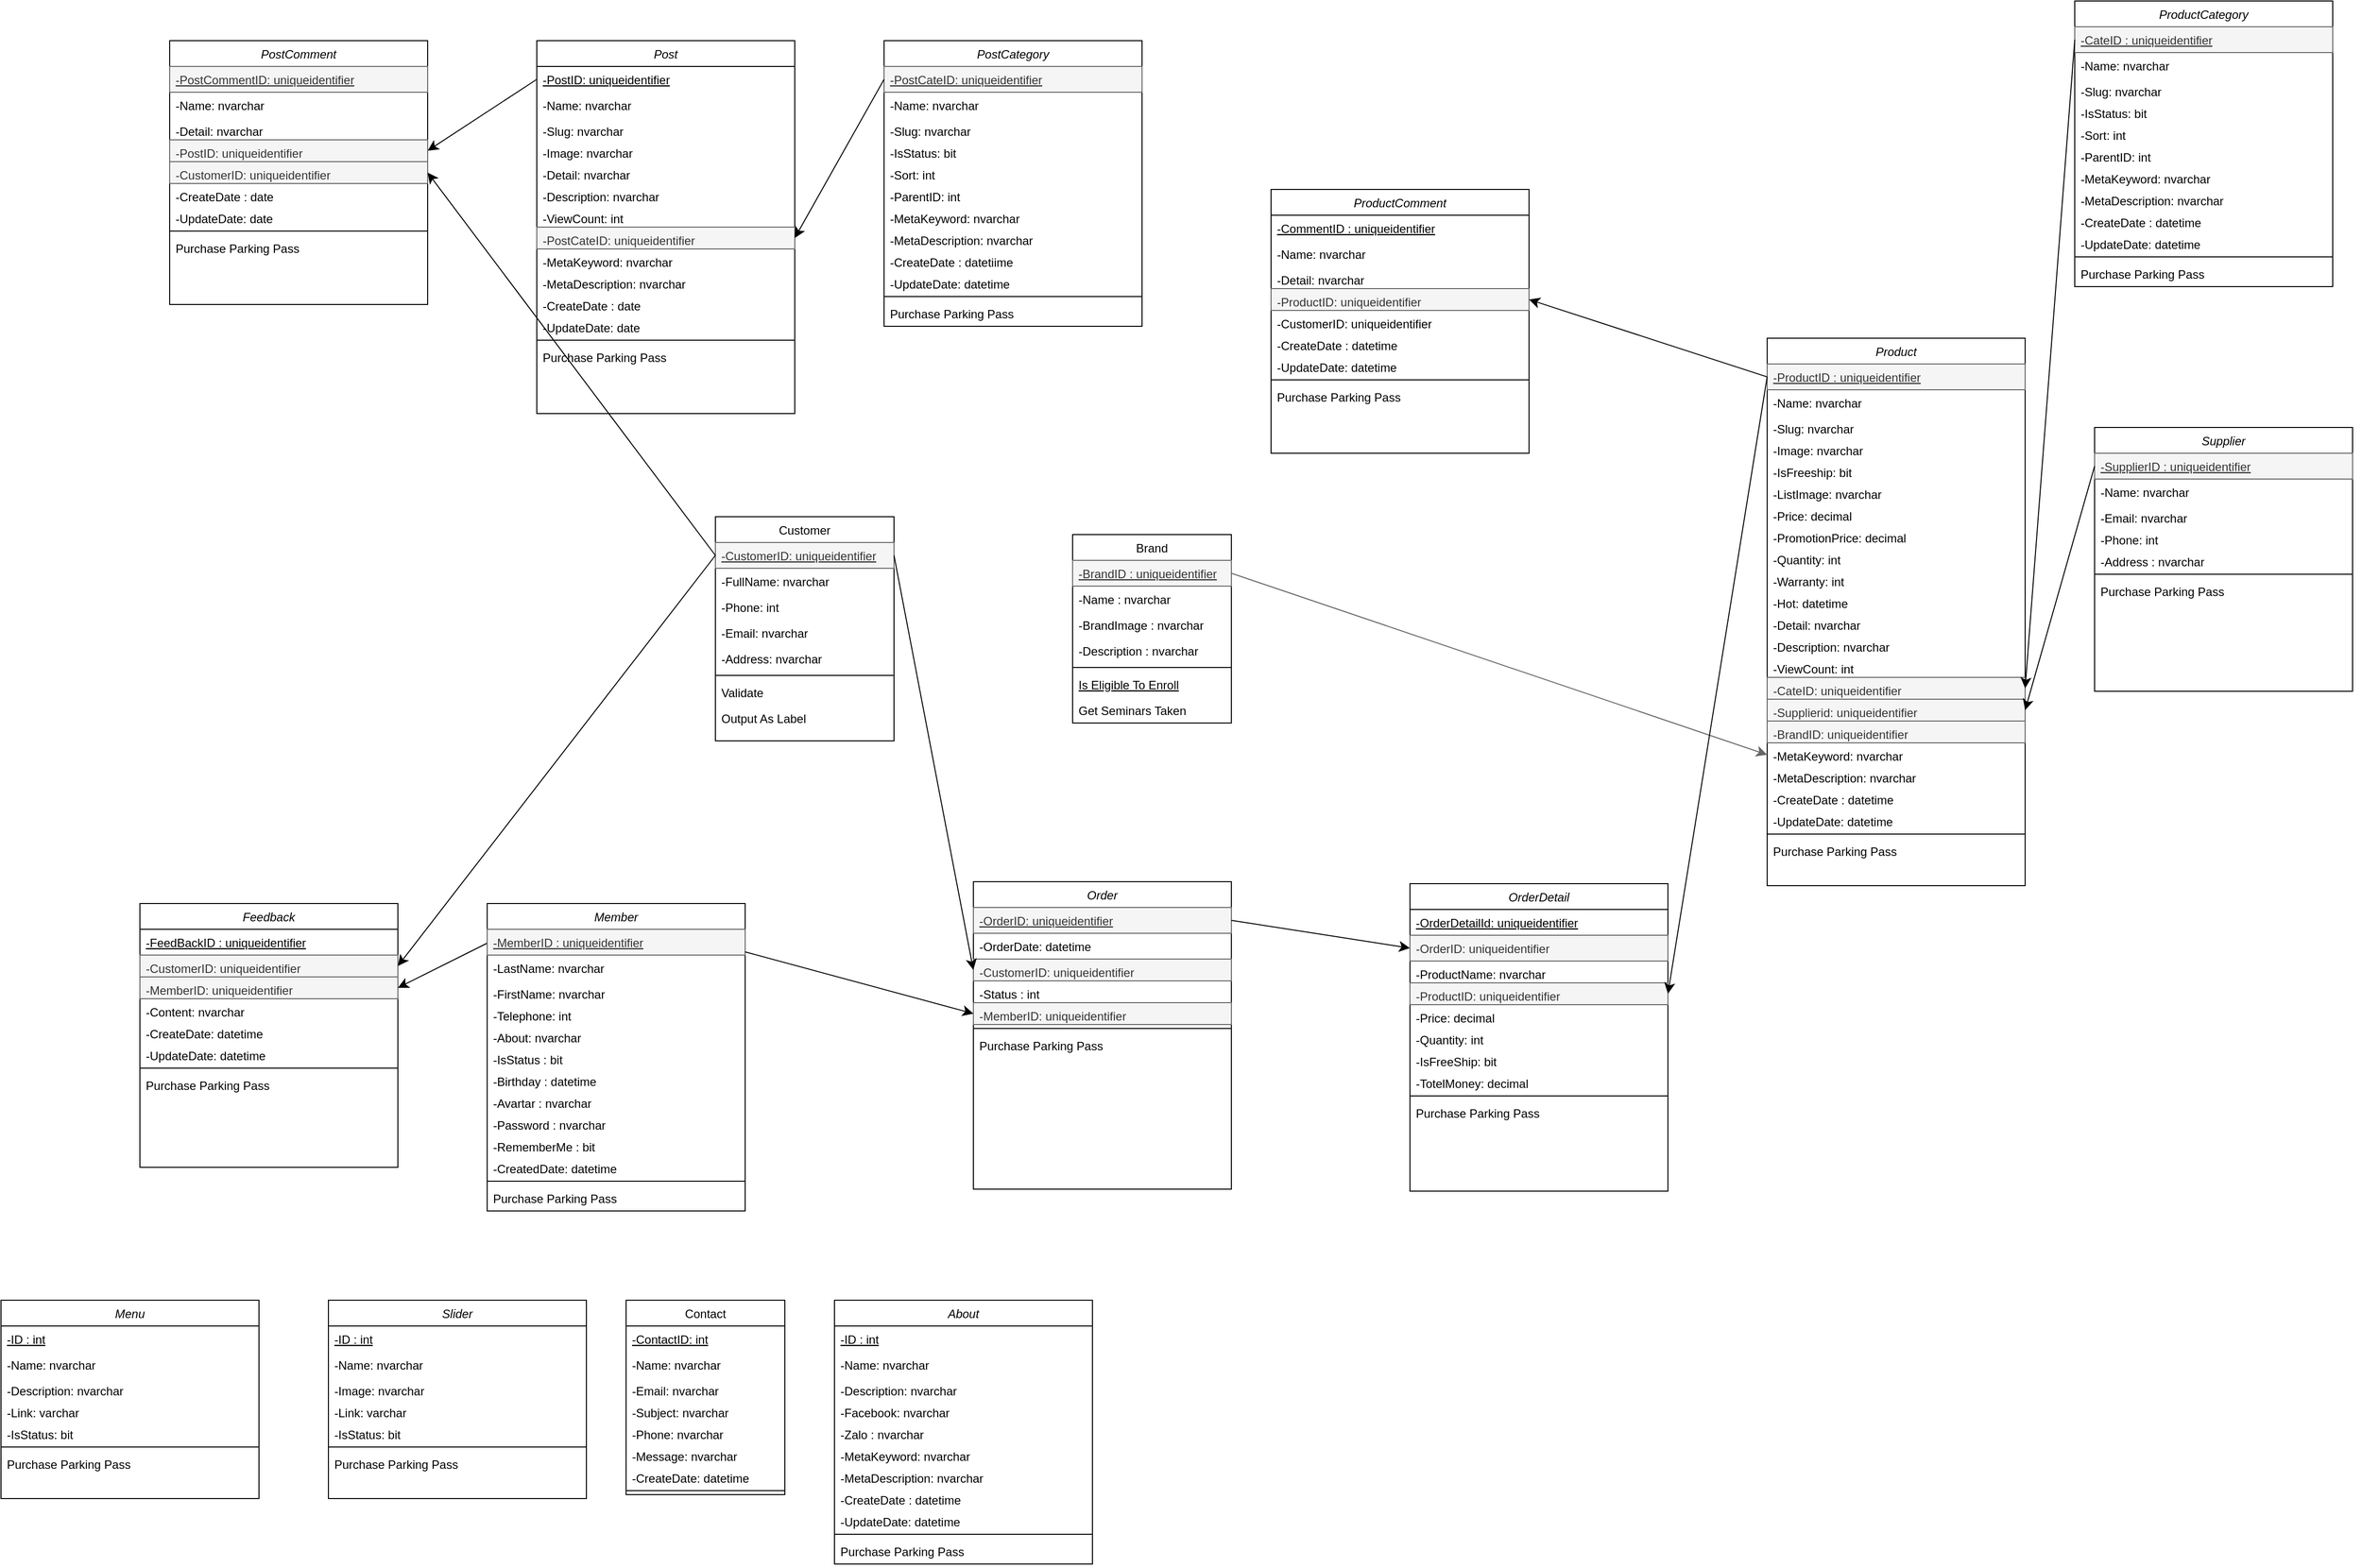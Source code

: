 <mxfile version="21.1.2" type="github">
  <diagram id="R2lEEEUBdFMjLlhIrx00" name="Page-1">
    <mxGraphModel dx="926" dy="509" grid="1" gridSize="10" guides="1" tooltips="1" connect="1" arrows="1" fold="1" page="1" pageScale="1" pageWidth="3300" pageHeight="4681" math="0" shadow="0" extFonts="Permanent Marker^https://fonts.googleapis.com/css?family=Permanent+Marker">
      <root>
        <mxCell id="0" />
        <mxCell id="1" parent="0" />
        <mxCell id="LCNr2324bUw4uPDGSLGZ-5" value="About" style="swimlane;fontStyle=2;align=center;verticalAlign=top;childLayout=stackLayout;horizontal=1;startSize=26;horizontalStack=0;resizeParent=1;resizeLast=0;collapsible=1;marginBottom=0;rounded=0;shadow=0;strokeWidth=1;" parent="1" vertex="1">
          <mxGeometry x="1360" y="2090" width="260" height="266" as="geometry">
            <mxRectangle x="230" y="140" width="160" height="26" as="alternateBounds" />
          </mxGeometry>
        </mxCell>
        <mxCell id="LCNr2324bUw4uPDGSLGZ-6" value="-ID : int" style="text;align=left;verticalAlign=top;spacingLeft=4;spacingRight=4;overflow=hidden;rotatable=0;points=[[0,0.5],[1,0.5]];portConstraint=eastwest;fontStyle=4" parent="LCNr2324bUw4uPDGSLGZ-5" vertex="1">
          <mxGeometry y="26" width="260" height="26" as="geometry" />
        </mxCell>
        <mxCell id="LCNr2324bUw4uPDGSLGZ-7" value="-Name: nvarchar" style="text;align=left;verticalAlign=top;spacingLeft=4;spacingRight=4;overflow=hidden;rotatable=0;points=[[0,0.5],[1,0.5]];portConstraint=eastwest;rounded=0;shadow=0;html=0;" parent="LCNr2324bUw4uPDGSLGZ-5" vertex="1">
          <mxGeometry y="52" width="260" height="26" as="geometry" />
        </mxCell>
        <mxCell id="LCNr2324bUw4uPDGSLGZ-8" value="-Description: nvarchar" style="text;align=left;verticalAlign=top;spacingLeft=4;spacingRight=4;overflow=hidden;rotatable=0;points=[[0,0.5],[1,0.5]];portConstraint=eastwest;rounded=0;shadow=0;html=0;" parent="LCNr2324bUw4uPDGSLGZ-5" vertex="1">
          <mxGeometry y="78" width="260" height="22" as="geometry" />
        </mxCell>
        <mxCell id="LCNr2324bUw4uPDGSLGZ-38" value="-Facebook: nvarchar" style="text;align=left;verticalAlign=top;spacingLeft=4;spacingRight=4;overflow=hidden;rotatable=0;points=[[0,0.5],[1,0.5]];portConstraint=eastwest;rounded=0;shadow=0;html=0;" parent="LCNr2324bUw4uPDGSLGZ-5" vertex="1">
          <mxGeometry y="100" width="260" height="22" as="geometry" />
        </mxCell>
        <mxCell id="LCNr2324bUw4uPDGSLGZ-39" value="-Zalo : nvarchar" style="text;align=left;verticalAlign=top;spacingLeft=4;spacingRight=4;overflow=hidden;rotatable=0;points=[[0,0.5],[1,0.5]];portConstraint=eastwest;rounded=0;shadow=0;html=0;" parent="LCNr2324bUw4uPDGSLGZ-5" vertex="1">
          <mxGeometry y="122" width="260" height="22" as="geometry" />
        </mxCell>
        <mxCell id="LCNr2324bUw4uPDGSLGZ-40" value="-MetaKeyword: nvarchar" style="text;align=left;verticalAlign=top;spacingLeft=4;spacingRight=4;overflow=hidden;rotatable=0;points=[[0,0.5],[1,0.5]];portConstraint=eastwest;rounded=0;shadow=0;html=0;" parent="LCNr2324bUw4uPDGSLGZ-5" vertex="1">
          <mxGeometry y="144" width="260" height="22" as="geometry" />
        </mxCell>
        <mxCell id="LCNr2324bUw4uPDGSLGZ-41" value="-MetaDescription: nvarchar" style="text;align=left;verticalAlign=top;spacingLeft=4;spacingRight=4;overflow=hidden;rotatable=0;points=[[0,0.5],[1,0.5]];portConstraint=eastwest;rounded=0;shadow=0;html=0;" parent="LCNr2324bUw4uPDGSLGZ-5" vertex="1">
          <mxGeometry y="166" width="260" height="22" as="geometry" />
        </mxCell>
        <mxCell id="LCNr2324bUw4uPDGSLGZ-42" value="-CreateDate : datetime" style="text;align=left;verticalAlign=top;spacingLeft=4;spacingRight=4;overflow=hidden;rotatable=0;points=[[0,0.5],[1,0.5]];portConstraint=eastwest;rounded=0;shadow=0;html=0;" parent="LCNr2324bUw4uPDGSLGZ-5" vertex="1">
          <mxGeometry y="188" width="260" height="22" as="geometry" />
        </mxCell>
        <mxCell id="G7e7qXY8DoMNNicGVx0g-25" value="-UpdateDate: datetime" style="text;align=left;verticalAlign=top;spacingLeft=4;spacingRight=4;overflow=hidden;rotatable=0;points=[[0,0.5],[1,0.5]];portConstraint=eastwest;rounded=0;shadow=0;html=0;" parent="LCNr2324bUw4uPDGSLGZ-5" vertex="1">
          <mxGeometry y="210" width="260" height="22" as="geometry" />
        </mxCell>
        <mxCell id="LCNr2324bUw4uPDGSLGZ-9" value="" style="line;html=1;strokeWidth=1;align=left;verticalAlign=middle;spacingTop=-1;spacingLeft=3;spacingRight=3;rotatable=0;labelPosition=right;points=[];portConstraint=eastwest;" parent="LCNr2324bUw4uPDGSLGZ-5" vertex="1">
          <mxGeometry y="232" width="260" height="8" as="geometry" />
        </mxCell>
        <mxCell id="LCNr2324bUw4uPDGSLGZ-10" value="Purchase Parking Pass" style="text;align=left;verticalAlign=top;spacingLeft=4;spacingRight=4;overflow=hidden;rotatable=0;points=[[0,0.5],[1,0.5]];portConstraint=eastwest;" parent="LCNr2324bUw4uPDGSLGZ-5" vertex="1">
          <mxGeometry y="240" width="260" height="26" as="geometry" />
        </mxCell>
        <mxCell id="LCNr2324bUw4uPDGSLGZ-43" style="edgeStyle=orthogonalEdgeStyle;rounded=0;orthogonalLoop=1;jettySize=auto;html=1;exitX=1;exitY=0.5;exitDx=0;exitDy=0;" parent="LCNr2324bUw4uPDGSLGZ-5" source="LCNr2324bUw4uPDGSLGZ-38" target="LCNr2324bUw4uPDGSLGZ-38" edge="1">
          <mxGeometry relative="1" as="geometry" />
        </mxCell>
        <mxCell id="LCNr2324bUw4uPDGSLGZ-11" value="Brand" style="swimlane;fontStyle=0;align=center;verticalAlign=top;childLayout=stackLayout;horizontal=1;startSize=26;horizontalStack=0;resizeParent=1;resizeLast=0;collapsible=1;marginBottom=0;rounded=0;shadow=0;strokeWidth=1;" parent="1" vertex="1">
          <mxGeometry x="1600" y="1318" width="160" height="190" as="geometry">
            <mxRectangle x="130" y="380" width="160" height="26" as="alternateBounds" />
          </mxGeometry>
        </mxCell>
        <mxCell id="LCNr2324bUw4uPDGSLGZ-12" value="-BrandID : uniqueidentifier" style="text;align=left;verticalAlign=top;spacingLeft=4;spacingRight=4;overflow=hidden;rotatable=0;points=[[0,0.5],[1,0.5]];portConstraint=eastwest;fillColor=#f5f5f5;fontColor=#333333;strokeColor=#666666;fontStyle=4" parent="LCNr2324bUw4uPDGSLGZ-11" vertex="1">
          <mxGeometry y="26" width="160" height="26" as="geometry" />
        </mxCell>
        <mxCell id="LCNr2324bUw4uPDGSLGZ-13" value="-Name : nvarchar" style="text;align=left;verticalAlign=top;spacingLeft=4;spacingRight=4;overflow=hidden;rotatable=0;points=[[0,0.5],[1,0.5]];portConstraint=eastwest;rounded=0;shadow=0;html=0;" parent="LCNr2324bUw4uPDGSLGZ-11" vertex="1">
          <mxGeometry y="52" width="160" height="26" as="geometry" />
        </mxCell>
        <mxCell id="LCNr2324bUw4uPDGSLGZ-45" value="-BrandImage : nvarchar" style="text;align=left;verticalAlign=top;spacingLeft=4;spacingRight=4;overflow=hidden;rotatable=0;points=[[0,0.5],[1,0.5]];portConstraint=eastwest;rounded=0;shadow=0;html=0;" parent="LCNr2324bUw4uPDGSLGZ-11" vertex="1">
          <mxGeometry y="78" width="160" height="26" as="geometry" />
        </mxCell>
        <mxCell id="LCNr2324bUw4uPDGSLGZ-46" value="-Description : nvarchar" style="text;align=left;verticalAlign=top;spacingLeft=4;spacingRight=4;overflow=hidden;rotatable=0;points=[[0,0.5],[1,0.5]];portConstraint=eastwest;rounded=0;shadow=0;html=0;" parent="LCNr2324bUw4uPDGSLGZ-11" vertex="1">
          <mxGeometry y="104" width="160" height="26" as="geometry" />
        </mxCell>
        <mxCell id="LCNr2324bUw4uPDGSLGZ-14" value="" style="line;html=1;strokeWidth=1;align=left;verticalAlign=middle;spacingTop=-1;spacingLeft=3;spacingRight=3;rotatable=0;labelPosition=right;points=[];portConstraint=eastwest;" parent="LCNr2324bUw4uPDGSLGZ-11" vertex="1">
          <mxGeometry y="130" width="160" height="8" as="geometry" />
        </mxCell>
        <mxCell id="LCNr2324bUw4uPDGSLGZ-15" value="Is Eligible To Enroll" style="text;align=left;verticalAlign=top;spacingLeft=4;spacingRight=4;overflow=hidden;rotatable=0;points=[[0,0.5],[1,0.5]];portConstraint=eastwest;fontStyle=4" parent="LCNr2324bUw4uPDGSLGZ-11" vertex="1">
          <mxGeometry y="138" width="160" height="26" as="geometry" />
        </mxCell>
        <mxCell id="LCNr2324bUw4uPDGSLGZ-16" value="Get Seminars Taken" style="text;align=left;verticalAlign=top;spacingLeft=4;spacingRight=4;overflow=hidden;rotatable=0;points=[[0,0.5],[1,0.5]];portConstraint=eastwest;" parent="LCNr2324bUw4uPDGSLGZ-11" vertex="1">
          <mxGeometry y="164" width="160" height="26" as="geometry" />
        </mxCell>
        <mxCell id="LCNr2324bUw4uPDGSLGZ-18" value="Contact" style="swimlane;fontStyle=0;align=center;verticalAlign=top;childLayout=stackLayout;horizontal=1;startSize=26;horizontalStack=0;resizeParent=1;resizeLast=0;collapsible=1;marginBottom=0;rounded=0;shadow=0;strokeWidth=1;" parent="1" vertex="1">
          <mxGeometry x="1150" y="2090" width="160" height="196" as="geometry">
            <mxRectangle x="340" y="380" width="170" height="26" as="alternateBounds" />
          </mxGeometry>
        </mxCell>
        <mxCell id="LCNr2324bUw4uPDGSLGZ-19" value="-ContactID: int" style="text;align=left;verticalAlign=top;spacingLeft=4;spacingRight=4;overflow=hidden;rotatable=0;points=[[0,0.5],[1,0.5]];portConstraint=eastwest;fontStyle=4" parent="LCNr2324bUw4uPDGSLGZ-18" vertex="1">
          <mxGeometry y="26" width="160" height="26" as="geometry" />
        </mxCell>
        <mxCell id="LCNr2324bUw4uPDGSLGZ-47" value="-Name: nvarchar" style="text;align=left;verticalAlign=top;spacingLeft=4;spacingRight=4;overflow=hidden;rotatable=0;points=[[0,0.5],[1,0.5]];portConstraint=eastwest;" parent="LCNr2324bUw4uPDGSLGZ-18" vertex="1">
          <mxGeometry y="52" width="160" height="26" as="geometry" />
        </mxCell>
        <mxCell id="LCNr2324bUw4uPDGSLGZ-48" value="-Email: nvarchar" style="text;align=left;verticalAlign=top;spacingLeft=4;spacingRight=4;overflow=hidden;rotatable=0;points=[[0,0.5],[1,0.5]];portConstraint=eastwest;" parent="LCNr2324bUw4uPDGSLGZ-18" vertex="1">
          <mxGeometry y="78" width="160" height="22" as="geometry" />
        </mxCell>
        <mxCell id="wgqI6q_yxmYhnUd8IYQ2-205" value="-Subject: nvarchar" style="text;align=left;verticalAlign=top;spacingLeft=4;spacingRight=4;overflow=hidden;rotatable=0;points=[[0,0.5],[1,0.5]];portConstraint=eastwest;" parent="LCNr2324bUw4uPDGSLGZ-18" vertex="1">
          <mxGeometry y="100" width="160" height="22" as="geometry" />
        </mxCell>
        <mxCell id="wgqI6q_yxmYhnUd8IYQ2-206" value="-Phone: nvarchar" style="text;align=left;verticalAlign=top;spacingLeft=4;spacingRight=4;overflow=hidden;rotatable=0;points=[[0,0.5],[1,0.5]];portConstraint=eastwest;" parent="LCNr2324bUw4uPDGSLGZ-18" vertex="1">
          <mxGeometry y="122" width="160" height="22" as="geometry" />
        </mxCell>
        <mxCell id="wgqI6q_yxmYhnUd8IYQ2-207" value="-Message: nvarchar" style="text;align=left;verticalAlign=top;spacingLeft=4;spacingRight=4;overflow=hidden;rotatable=0;points=[[0,0.5],[1,0.5]];portConstraint=eastwest;" parent="LCNr2324bUw4uPDGSLGZ-18" vertex="1">
          <mxGeometry y="144" width="160" height="22" as="geometry" />
        </mxCell>
        <mxCell id="wgqI6q_yxmYhnUd8IYQ2-203" value="-CreateDate: datetime" style="text;align=left;verticalAlign=top;spacingLeft=4;spacingRight=4;overflow=hidden;rotatable=0;points=[[0,0.5],[1,0.5]];portConstraint=eastwest;" parent="LCNr2324bUw4uPDGSLGZ-18" vertex="1">
          <mxGeometry y="166" width="160" height="22" as="geometry" />
        </mxCell>
        <mxCell id="LCNr2324bUw4uPDGSLGZ-20" value="" style="line;html=1;strokeWidth=1;align=left;verticalAlign=middle;spacingTop=-1;spacingLeft=3;spacingRight=3;rotatable=0;labelPosition=right;points=[];portConstraint=eastwest;" parent="LCNr2324bUw4uPDGSLGZ-18" vertex="1">
          <mxGeometry y="188" width="160" height="8" as="geometry" />
        </mxCell>
        <mxCell id="LCNr2324bUw4uPDGSLGZ-22" value="Customer" style="swimlane;fontStyle=0;align=center;verticalAlign=top;childLayout=stackLayout;horizontal=1;startSize=26;horizontalStack=0;resizeParent=1;resizeLast=0;collapsible=1;marginBottom=0;rounded=0;shadow=0;strokeWidth=1;" parent="1" vertex="1">
          <mxGeometry x="1240" y="1300" width="180" height="226" as="geometry">
            <mxRectangle x="550" y="140" width="160" height="26" as="alternateBounds" />
          </mxGeometry>
        </mxCell>
        <mxCell id="LCNr2324bUw4uPDGSLGZ-23" value="-CustomerID: uniqueidentifier" style="text;align=left;verticalAlign=top;spacingLeft=4;spacingRight=4;overflow=hidden;rotatable=0;points=[[0,0.5],[1,0.5]];portConstraint=eastwest;fillColor=#f5f5f5;fontColor=#333333;strokeColor=#666666;fontStyle=4" parent="LCNr2324bUw4uPDGSLGZ-22" vertex="1">
          <mxGeometry y="26" width="180" height="26" as="geometry" />
        </mxCell>
        <mxCell id="LCNr2324bUw4uPDGSLGZ-24" value="-FullName: nvarchar" style="text;align=left;verticalAlign=top;spacingLeft=4;spacingRight=4;overflow=hidden;rotatable=0;points=[[0,0.5],[1,0.5]];portConstraint=eastwest;rounded=0;shadow=0;html=0;" parent="LCNr2324bUw4uPDGSLGZ-22" vertex="1">
          <mxGeometry y="52" width="180" height="26" as="geometry" />
        </mxCell>
        <mxCell id="LCNr2324bUw4uPDGSLGZ-25" value="-Phone: int" style="text;align=left;verticalAlign=top;spacingLeft=4;spacingRight=4;overflow=hidden;rotatable=0;points=[[0,0.5],[1,0.5]];portConstraint=eastwest;rounded=0;shadow=0;html=0;" parent="LCNr2324bUw4uPDGSLGZ-22" vertex="1">
          <mxGeometry y="78" width="180" height="26" as="geometry" />
        </mxCell>
        <mxCell id="LCNr2324bUw4uPDGSLGZ-26" value="-Email: nvarchar" style="text;align=left;verticalAlign=top;spacingLeft=4;spacingRight=4;overflow=hidden;rotatable=0;points=[[0,0.5],[1,0.5]];portConstraint=eastwest;rounded=0;shadow=0;html=0;" parent="LCNr2324bUw4uPDGSLGZ-22" vertex="1">
          <mxGeometry y="104" width="180" height="26" as="geometry" />
        </mxCell>
        <mxCell id="LCNr2324bUw4uPDGSLGZ-27" value="-Address: nvarchar" style="text;align=left;verticalAlign=top;spacingLeft=4;spacingRight=4;overflow=hidden;rotatable=0;points=[[0,0.5],[1,0.5]];portConstraint=eastwest;rounded=0;shadow=0;html=0;" parent="LCNr2324bUw4uPDGSLGZ-22" vertex="1">
          <mxGeometry y="130" width="180" height="26" as="geometry" />
        </mxCell>
        <mxCell id="LCNr2324bUw4uPDGSLGZ-28" value="" style="line;html=1;strokeWidth=1;align=left;verticalAlign=middle;spacingTop=-1;spacingLeft=3;spacingRight=3;rotatable=0;labelPosition=right;points=[];portConstraint=eastwest;" parent="LCNr2324bUw4uPDGSLGZ-22" vertex="1">
          <mxGeometry y="156" width="180" height="8" as="geometry" />
        </mxCell>
        <mxCell id="LCNr2324bUw4uPDGSLGZ-29" value="Validate" style="text;align=left;verticalAlign=top;spacingLeft=4;spacingRight=4;overflow=hidden;rotatable=0;points=[[0,0.5],[1,0.5]];portConstraint=eastwest;" parent="LCNr2324bUw4uPDGSLGZ-22" vertex="1">
          <mxGeometry y="164" width="180" height="26" as="geometry" />
        </mxCell>
        <mxCell id="LCNr2324bUw4uPDGSLGZ-30" value="Output As Label" style="text;align=left;verticalAlign=top;spacingLeft=4;spacingRight=4;overflow=hidden;rotatable=0;points=[[0,0.5],[1,0.5]];portConstraint=eastwest;" parent="LCNr2324bUw4uPDGSLGZ-22" vertex="1">
          <mxGeometry y="190" width="180" height="26" as="geometry" />
        </mxCell>
        <mxCell id="G7e7qXY8DoMNNicGVx0g-2" value="Feedback" style="swimlane;fontStyle=2;align=center;verticalAlign=top;childLayout=stackLayout;horizontal=1;startSize=26;horizontalStack=0;resizeParent=1;resizeLast=0;collapsible=1;marginBottom=0;rounded=0;shadow=0;strokeWidth=1;" parent="1" vertex="1">
          <mxGeometry x="660" y="1690" width="260" height="266" as="geometry">
            <mxRectangle x="230" y="140" width="160" height="26" as="alternateBounds" />
          </mxGeometry>
        </mxCell>
        <mxCell id="G7e7qXY8DoMNNicGVx0g-3" value="-FeedBackID : uniqueidentifier" style="text;align=left;verticalAlign=top;spacingLeft=4;spacingRight=4;overflow=hidden;rotatable=0;points=[[0,0.5],[1,0.5]];portConstraint=eastwest;fontStyle=4" parent="G7e7qXY8DoMNNicGVx0g-2" vertex="1">
          <mxGeometry y="26" width="260" height="26" as="geometry" />
        </mxCell>
        <mxCell id="wgqI6q_yxmYhnUd8IYQ2-146" value="-CustomerID: uniqueidentifier" style="text;align=left;verticalAlign=top;spacingLeft=4;spacingRight=4;overflow=hidden;rotatable=0;points=[[0,0.5],[1,0.5]];portConstraint=eastwest;rounded=0;shadow=0;html=0;fillColor=#f5f5f5;fontColor=#333333;strokeColor=#666666;" parent="G7e7qXY8DoMNNicGVx0g-2" vertex="1">
          <mxGeometry y="52" width="260" height="22" as="geometry" />
        </mxCell>
        <mxCell id="G7e7qXY8DoMNNicGVx0g-8" value="-MemberID: uniqueidentifier" style="text;align=left;verticalAlign=top;spacingLeft=4;spacingRight=4;overflow=hidden;rotatable=0;points=[[0,0.5],[1,0.5]];portConstraint=eastwest;rounded=0;shadow=0;html=0;fillColor=#f5f5f5;fontColor=#333333;strokeColor=#666666;" parent="G7e7qXY8DoMNNicGVx0g-2" vertex="1">
          <mxGeometry y="74" width="260" height="22" as="geometry" />
        </mxCell>
        <mxCell id="wgqI6q_yxmYhnUd8IYQ2-148" value="-Content: nvarchar" style="text;align=left;verticalAlign=top;spacingLeft=4;spacingRight=4;overflow=hidden;rotatable=0;points=[[0,0.5],[1,0.5]];portConstraint=eastwest;rounded=0;shadow=0;html=0;" parent="G7e7qXY8DoMNNicGVx0g-2" vertex="1">
          <mxGeometry y="96" width="260" height="22" as="geometry" />
        </mxCell>
        <mxCell id="wgqI6q_yxmYhnUd8IYQ2-149" value="-CreateDate: datetime" style="text;align=left;verticalAlign=top;spacingLeft=4;spacingRight=4;overflow=hidden;rotatable=0;points=[[0,0.5],[1,0.5]];portConstraint=eastwest;rounded=0;shadow=0;html=0;" parent="G7e7qXY8DoMNNicGVx0g-2" vertex="1">
          <mxGeometry y="118" width="260" height="22" as="geometry" />
        </mxCell>
        <mxCell id="wgqI6q_yxmYhnUd8IYQ2-150" value="-UpdateDate: datetime" style="text;align=left;verticalAlign=top;spacingLeft=4;spacingRight=4;overflow=hidden;rotatable=0;points=[[0,0.5],[1,0.5]];portConstraint=eastwest;rounded=0;shadow=0;html=0;" parent="G7e7qXY8DoMNNicGVx0g-2" vertex="1">
          <mxGeometry y="140" width="260" height="22" as="geometry" />
        </mxCell>
        <mxCell id="G7e7qXY8DoMNNicGVx0g-11" value="" style="line;html=1;strokeWidth=1;align=left;verticalAlign=middle;spacingTop=-1;spacingLeft=3;spacingRight=3;rotatable=0;labelPosition=right;points=[];portConstraint=eastwest;" parent="G7e7qXY8DoMNNicGVx0g-2" vertex="1">
          <mxGeometry y="162" width="260" height="8" as="geometry" />
        </mxCell>
        <mxCell id="G7e7qXY8DoMNNicGVx0g-12" value="Purchase Parking Pass" style="text;align=left;verticalAlign=top;spacingLeft=4;spacingRight=4;overflow=hidden;rotatable=0;points=[[0,0.5],[1,0.5]];portConstraint=eastwest;" parent="G7e7qXY8DoMNNicGVx0g-2" vertex="1">
          <mxGeometry y="170" width="260" height="26" as="geometry" />
        </mxCell>
        <mxCell id="G7e7qXY8DoMNNicGVx0g-13" style="edgeStyle=orthogonalEdgeStyle;rounded=0;orthogonalLoop=1;jettySize=auto;html=1;exitX=1;exitY=0.5;exitDx=0;exitDy=0;" parent="G7e7qXY8DoMNNicGVx0g-2" edge="1">
          <mxGeometry relative="1" as="geometry">
            <mxPoint x="260.0" y="63" as="sourcePoint" />
            <mxPoint x="260.0" y="63" as="targetPoint" />
          </mxGeometry>
        </mxCell>
        <mxCell id="G7e7qXY8DoMNNicGVx0g-14" value="Member" style="swimlane;fontStyle=2;align=center;verticalAlign=top;childLayout=stackLayout;horizontal=1;startSize=26;horizontalStack=0;resizeParent=1;resizeLast=0;collapsible=1;marginBottom=0;rounded=0;shadow=0;strokeWidth=1;" parent="1" vertex="1">
          <mxGeometry x="1010" y="1690" width="260" height="310" as="geometry">
            <mxRectangle x="230" y="140" width="160" height="26" as="alternateBounds" />
          </mxGeometry>
        </mxCell>
        <mxCell id="wgqI6q_yxmYhnUd8IYQ2-159" value="" style="endArrow=classic;html=1;rounded=0;fontSize=12;startSize=8;endSize=8;curved=1;entryX=1;entryY=0.5;entryDx=0;entryDy=0;" parent="G7e7qXY8DoMNNicGVx0g-14" target="G7e7qXY8DoMNNicGVx0g-8" edge="1">
          <mxGeometry width="50" height="50" relative="1" as="geometry">
            <mxPoint y="40" as="sourcePoint" />
            <mxPoint x="50" y="-10" as="targetPoint" />
          </mxGeometry>
        </mxCell>
        <mxCell id="G7e7qXY8DoMNNicGVx0g-15" value="-MemberID : uniqueidentifier" style="text;align=left;verticalAlign=top;spacingLeft=4;spacingRight=4;overflow=hidden;rotatable=0;points=[[0,0.5],[1,0.5]];portConstraint=eastwest;fillColor=#f5f5f5;fontColor=#333333;strokeColor=#666666;fontStyle=4" parent="G7e7qXY8DoMNNicGVx0g-14" vertex="1">
          <mxGeometry y="26" width="260" height="26" as="geometry" />
        </mxCell>
        <mxCell id="G7e7qXY8DoMNNicGVx0g-16" value="-LastName: nvarchar" style="text;align=left;verticalAlign=top;spacingLeft=4;spacingRight=4;overflow=hidden;rotatable=0;points=[[0,0.5],[1,0.5]];portConstraint=eastwest;rounded=0;shadow=0;html=0;" parent="G7e7qXY8DoMNNicGVx0g-14" vertex="1">
          <mxGeometry y="52" width="260" height="26" as="geometry" />
        </mxCell>
        <mxCell id="G7e7qXY8DoMNNicGVx0g-17" value="-FirstName: nvarchar" style="text;align=left;verticalAlign=top;spacingLeft=4;spacingRight=4;overflow=hidden;rotatable=0;points=[[0,0.5],[1,0.5]];portConstraint=eastwest;rounded=0;shadow=0;html=0;" parent="G7e7qXY8DoMNNicGVx0g-14" vertex="1">
          <mxGeometry y="78" width="260" height="22" as="geometry" />
        </mxCell>
        <mxCell id="G7e7qXY8DoMNNicGVx0g-18" value="-Telephone: int" style="text;align=left;verticalAlign=top;spacingLeft=4;spacingRight=4;overflow=hidden;rotatable=0;points=[[0,0.5],[1,0.5]];portConstraint=eastwest;rounded=0;shadow=0;html=0;" parent="G7e7qXY8DoMNNicGVx0g-14" vertex="1">
          <mxGeometry y="100" width="260" height="22" as="geometry" />
        </mxCell>
        <mxCell id="G7e7qXY8DoMNNicGVx0g-19" value="-About: nvarchar&#xa;" style="text;align=left;verticalAlign=top;spacingLeft=4;spacingRight=4;overflow=hidden;rotatable=0;points=[[0,0.5],[1,0.5]];portConstraint=eastwest;rounded=0;shadow=0;html=0;" parent="G7e7qXY8DoMNNicGVx0g-14" vertex="1">
          <mxGeometry y="122" width="260" height="22" as="geometry" />
        </mxCell>
        <mxCell id="G7e7qXY8DoMNNicGVx0g-20" value="-IsStatus : bit" style="text;align=left;verticalAlign=top;spacingLeft=4;spacingRight=4;overflow=hidden;rotatable=0;points=[[0,0.5],[1,0.5]];portConstraint=eastwest;rounded=0;shadow=0;html=0;" parent="G7e7qXY8DoMNNicGVx0g-14" vertex="1">
          <mxGeometry y="144" width="260" height="22" as="geometry" />
        </mxCell>
        <mxCell id="G7e7qXY8DoMNNicGVx0g-24" value="-Birthday : datetime" style="text;align=left;verticalAlign=top;spacingLeft=4;spacingRight=4;overflow=hidden;rotatable=0;points=[[0,0.5],[1,0.5]];portConstraint=eastwest;rounded=0;shadow=0;html=0;" parent="G7e7qXY8DoMNNicGVx0g-14" vertex="1">
          <mxGeometry y="166" width="260" height="22" as="geometry" />
        </mxCell>
        <mxCell id="G7e7qXY8DoMNNicGVx0g-26" value="-Avartar : nvarchar" style="text;align=left;verticalAlign=top;spacingLeft=4;spacingRight=4;overflow=hidden;rotatable=0;points=[[0,0.5],[1,0.5]];portConstraint=eastwest;rounded=0;shadow=0;html=0;" parent="G7e7qXY8DoMNNicGVx0g-14" vertex="1">
          <mxGeometry y="188" width="260" height="22" as="geometry" />
        </mxCell>
        <mxCell id="G7e7qXY8DoMNNicGVx0g-27" value="-Password : nvarchar" style="text;align=left;verticalAlign=top;spacingLeft=4;spacingRight=4;overflow=hidden;rotatable=0;points=[[0,0.5],[1,0.5]];portConstraint=eastwest;rounded=0;shadow=0;html=0;" parent="G7e7qXY8DoMNNicGVx0g-14" vertex="1">
          <mxGeometry y="210" width="260" height="22" as="geometry" />
        </mxCell>
        <mxCell id="G7e7qXY8DoMNNicGVx0g-28" value="-RememberMe : bit" style="text;align=left;verticalAlign=top;spacingLeft=4;spacingRight=4;overflow=hidden;rotatable=0;points=[[0,0.5],[1,0.5]];portConstraint=eastwest;rounded=0;shadow=0;html=0;" parent="G7e7qXY8DoMNNicGVx0g-14" vertex="1">
          <mxGeometry y="232" width="260" height="22" as="geometry" />
        </mxCell>
        <mxCell id="G7e7qXY8DoMNNicGVx0g-29" value="-CreatedDate: datetime" style="text;align=left;verticalAlign=top;spacingLeft=4;spacingRight=4;overflow=hidden;rotatable=0;points=[[0,0.5],[1,0.5]];portConstraint=eastwest;rounded=0;shadow=0;html=0;" parent="G7e7qXY8DoMNNicGVx0g-14" vertex="1">
          <mxGeometry y="254" width="260" height="22" as="geometry" />
        </mxCell>
        <mxCell id="G7e7qXY8DoMNNicGVx0g-21" value="" style="line;html=1;strokeWidth=1;align=left;verticalAlign=middle;spacingTop=-1;spacingLeft=3;spacingRight=3;rotatable=0;labelPosition=right;points=[];portConstraint=eastwest;" parent="G7e7qXY8DoMNNicGVx0g-14" vertex="1">
          <mxGeometry y="276" width="260" height="8" as="geometry" />
        </mxCell>
        <mxCell id="G7e7qXY8DoMNNicGVx0g-22" value="Purchase Parking Pass" style="text;align=left;verticalAlign=top;spacingLeft=4;spacingRight=4;overflow=hidden;rotatable=0;points=[[0,0.5],[1,0.5]];portConstraint=eastwest;" parent="G7e7qXY8DoMNNicGVx0g-14" vertex="1">
          <mxGeometry y="284" width="260" height="26" as="geometry" />
        </mxCell>
        <mxCell id="G7e7qXY8DoMNNicGVx0g-23" style="edgeStyle=orthogonalEdgeStyle;rounded=0;orthogonalLoop=1;jettySize=auto;html=1;exitX=1;exitY=0.5;exitDx=0;exitDy=0;" parent="G7e7qXY8DoMNNicGVx0g-14" source="G7e7qXY8DoMNNicGVx0g-18" target="G7e7qXY8DoMNNicGVx0g-18" edge="1">
          <mxGeometry relative="1" as="geometry" />
        </mxCell>
        <mxCell id="G7e7qXY8DoMNNicGVx0g-30" value="Menu" style="swimlane;fontStyle=2;align=center;verticalAlign=top;childLayout=stackLayout;horizontal=1;startSize=26;horizontalStack=0;resizeParent=1;resizeLast=0;collapsible=1;marginBottom=0;rounded=0;shadow=0;strokeWidth=1;" parent="1" vertex="1">
          <mxGeometry x="520" y="2090" width="260" height="200" as="geometry">
            <mxRectangle x="230" y="140" width="160" height="26" as="alternateBounds" />
          </mxGeometry>
        </mxCell>
        <mxCell id="G7e7qXY8DoMNNicGVx0g-31" value="-ID : int" style="text;align=left;verticalAlign=top;spacingLeft=4;spacingRight=4;overflow=hidden;rotatable=0;points=[[0,0.5],[1,0.5]];portConstraint=eastwest;fontStyle=4" parent="G7e7qXY8DoMNNicGVx0g-30" vertex="1">
          <mxGeometry y="26" width="260" height="26" as="geometry" />
        </mxCell>
        <mxCell id="G7e7qXY8DoMNNicGVx0g-32" value="-Name: nvarchar" style="text;align=left;verticalAlign=top;spacingLeft=4;spacingRight=4;overflow=hidden;rotatable=0;points=[[0,0.5],[1,0.5]];portConstraint=eastwest;rounded=0;shadow=0;html=0;" parent="G7e7qXY8DoMNNicGVx0g-30" vertex="1">
          <mxGeometry y="52" width="260" height="26" as="geometry" />
        </mxCell>
        <mxCell id="G7e7qXY8DoMNNicGVx0g-33" value="-Description: nvarchar" style="text;align=left;verticalAlign=top;spacingLeft=4;spacingRight=4;overflow=hidden;rotatable=0;points=[[0,0.5],[1,0.5]];portConstraint=eastwest;rounded=0;shadow=0;html=0;" parent="G7e7qXY8DoMNNicGVx0g-30" vertex="1">
          <mxGeometry y="78" width="260" height="22" as="geometry" />
        </mxCell>
        <mxCell id="G7e7qXY8DoMNNicGVx0g-34" value="-Link: varchar" style="text;align=left;verticalAlign=top;spacingLeft=4;spacingRight=4;overflow=hidden;rotatable=0;points=[[0,0.5],[1,0.5]];portConstraint=eastwest;rounded=0;shadow=0;html=0;" parent="G7e7qXY8DoMNNicGVx0g-30" vertex="1">
          <mxGeometry y="100" width="260" height="22" as="geometry" />
        </mxCell>
        <mxCell id="G7e7qXY8DoMNNicGVx0g-35" value="-IsStatus: bit" style="text;align=left;verticalAlign=top;spacingLeft=4;spacingRight=4;overflow=hidden;rotatable=0;points=[[0,0.5],[1,0.5]];portConstraint=eastwest;rounded=0;shadow=0;html=0;" parent="G7e7qXY8DoMNNicGVx0g-30" vertex="1">
          <mxGeometry y="122" width="260" height="22" as="geometry" />
        </mxCell>
        <mxCell id="G7e7qXY8DoMNNicGVx0g-37" value="" style="line;html=1;strokeWidth=1;align=left;verticalAlign=middle;spacingTop=-1;spacingLeft=3;spacingRight=3;rotatable=0;labelPosition=right;points=[];portConstraint=eastwest;" parent="G7e7qXY8DoMNNicGVx0g-30" vertex="1">
          <mxGeometry y="144" width="260" height="8" as="geometry" />
        </mxCell>
        <mxCell id="G7e7qXY8DoMNNicGVx0g-38" value="Purchase Parking Pass" style="text;align=left;verticalAlign=top;spacingLeft=4;spacingRight=4;overflow=hidden;rotatable=0;points=[[0,0.5],[1,0.5]];portConstraint=eastwest;" parent="G7e7qXY8DoMNNicGVx0g-30" vertex="1">
          <mxGeometry y="152" width="260" height="26" as="geometry" />
        </mxCell>
        <mxCell id="G7e7qXY8DoMNNicGVx0g-39" style="edgeStyle=orthogonalEdgeStyle;rounded=0;orthogonalLoop=1;jettySize=auto;html=1;exitX=1;exitY=0.5;exitDx=0;exitDy=0;" parent="G7e7qXY8DoMNNicGVx0g-30" source="G7e7qXY8DoMNNicGVx0g-34" target="G7e7qXY8DoMNNicGVx0g-34" edge="1">
          <mxGeometry relative="1" as="geometry" />
        </mxCell>
        <mxCell id="G7e7qXY8DoMNNicGVx0g-55" value="Order" style="swimlane;fontStyle=2;align=center;verticalAlign=top;childLayout=stackLayout;horizontal=1;startSize=26;horizontalStack=0;resizeParent=1;resizeLast=0;collapsible=1;marginBottom=0;rounded=0;shadow=0;strokeWidth=1;" parent="1" vertex="1">
          <mxGeometry x="1500" y="1668" width="260" height="310" as="geometry">
            <mxRectangle x="230" y="140" width="160" height="26" as="alternateBounds" />
          </mxGeometry>
        </mxCell>
        <mxCell id="G7e7qXY8DoMNNicGVx0g-56" value="-OrderID: uniqueidentifier" style="text;align=left;verticalAlign=top;spacingLeft=4;spacingRight=4;overflow=hidden;rotatable=0;points=[[0,0.5],[1,0.5]];portConstraint=eastwest;fillColor=#f5f5f5;fontColor=#333333;strokeColor=#666666;fontStyle=4" parent="G7e7qXY8DoMNNicGVx0g-55" vertex="1">
          <mxGeometry y="26" width="260" height="26" as="geometry" />
        </mxCell>
        <mxCell id="G7e7qXY8DoMNNicGVx0g-57" value="-OrderDate: datetime" style="text;align=left;verticalAlign=top;spacingLeft=4;spacingRight=4;overflow=hidden;rotatable=0;points=[[0,0.5],[1,0.5]];portConstraint=eastwest;rounded=0;shadow=0;html=0;" parent="G7e7qXY8DoMNNicGVx0g-55" vertex="1">
          <mxGeometry y="52" width="260" height="26" as="geometry" />
        </mxCell>
        <mxCell id="G7e7qXY8DoMNNicGVx0g-60" value="-CustomerID: uniqueidentifier&#xa;" style="text;align=left;verticalAlign=top;spacingLeft=4;spacingRight=4;overflow=hidden;rotatable=0;points=[[0,0.5],[1,0.5]];portConstraint=eastwest;rounded=0;shadow=0;html=0;fillColor=#f5f5f5;fontColor=#333333;strokeColor=#666666;" parent="G7e7qXY8DoMNNicGVx0g-55" vertex="1">
          <mxGeometry y="78" width="260" height="22" as="geometry" />
        </mxCell>
        <mxCell id="G7e7qXY8DoMNNicGVx0g-61" value="-Status : int" style="text;align=left;verticalAlign=top;spacingLeft=4;spacingRight=4;overflow=hidden;rotatable=0;points=[[0,0.5],[1,0.5]];portConstraint=eastwest;rounded=0;shadow=0;html=0;" parent="G7e7qXY8DoMNNicGVx0g-55" vertex="1">
          <mxGeometry y="100" width="260" height="22" as="geometry" />
        </mxCell>
        <mxCell id="G7e7qXY8DoMNNicGVx0g-62" value="-MemberID: uniqueidentifier" style="text;align=left;verticalAlign=top;spacingLeft=4;spacingRight=4;overflow=hidden;rotatable=0;points=[[0,0.5],[1,0.5]];portConstraint=eastwest;rounded=0;shadow=0;html=0;fillColor=#f5f5f5;fontColor=#333333;strokeColor=#666666;" parent="G7e7qXY8DoMNNicGVx0g-55" vertex="1">
          <mxGeometry y="122" width="260" height="22" as="geometry" />
        </mxCell>
        <mxCell id="G7e7qXY8DoMNNicGVx0g-67" value="" style="line;html=1;strokeWidth=1;align=left;verticalAlign=middle;spacingTop=-1;spacingLeft=3;spacingRight=3;rotatable=0;labelPosition=right;points=[];portConstraint=eastwest;" parent="G7e7qXY8DoMNNicGVx0g-55" vertex="1">
          <mxGeometry y="144" width="260" height="8" as="geometry" />
        </mxCell>
        <mxCell id="G7e7qXY8DoMNNicGVx0g-68" value="Purchase Parking Pass" style="text;align=left;verticalAlign=top;spacingLeft=4;spacingRight=4;overflow=hidden;rotatable=0;points=[[0,0.5],[1,0.5]];portConstraint=eastwest;" parent="G7e7qXY8DoMNNicGVx0g-55" vertex="1">
          <mxGeometry y="152" width="260" height="26" as="geometry" />
        </mxCell>
        <mxCell id="G7e7qXY8DoMNNicGVx0g-69" style="edgeStyle=orthogonalEdgeStyle;rounded=0;orthogonalLoop=1;jettySize=auto;html=1;exitX=1;exitY=0.5;exitDx=0;exitDy=0;" parent="G7e7qXY8DoMNNicGVx0g-55" edge="1">
          <mxGeometry relative="1" as="geometry">
            <mxPoint x="260.0" y="111" as="sourcePoint" />
            <mxPoint x="260.0" y="111" as="targetPoint" />
          </mxGeometry>
        </mxCell>
        <mxCell id="wgqI6q_yxmYhnUd8IYQ2-1" value="Supplier" style="swimlane;fontStyle=2;align=center;verticalAlign=top;childLayout=stackLayout;horizontal=1;startSize=26;horizontalStack=0;resizeParent=1;resizeLast=0;collapsible=1;marginBottom=0;rounded=0;shadow=0;strokeWidth=1;" parent="1" vertex="1">
          <mxGeometry x="2630" y="1210" width="260" height="266" as="geometry">
            <mxRectangle x="230" y="140" width="160" height="26" as="alternateBounds" />
          </mxGeometry>
        </mxCell>
        <mxCell id="wgqI6q_yxmYhnUd8IYQ2-2" value="-SupplierID : uniqueidentifier" style="text;align=left;verticalAlign=top;spacingLeft=4;spacingRight=4;overflow=hidden;rotatable=0;points=[[0,0.5],[1,0.5]];portConstraint=eastwest;fillColor=#f5f5f5;fontColor=#333333;strokeColor=#666666;fontStyle=4" parent="wgqI6q_yxmYhnUd8IYQ2-1" vertex="1">
          <mxGeometry y="26" width="260" height="26" as="geometry" />
        </mxCell>
        <mxCell id="wgqI6q_yxmYhnUd8IYQ2-3" value="-Name: nvarchar" style="text;align=left;verticalAlign=top;spacingLeft=4;spacingRight=4;overflow=hidden;rotatable=0;points=[[0,0.5],[1,0.5]];portConstraint=eastwest;rounded=0;shadow=0;html=0;" parent="wgqI6q_yxmYhnUd8IYQ2-1" vertex="1">
          <mxGeometry y="52" width="260" height="26" as="geometry" />
        </mxCell>
        <mxCell id="wgqI6q_yxmYhnUd8IYQ2-4" value="-Email: nvarchar" style="text;align=left;verticalAlign=top;spacingLeft=4;spacingRight=4;overflow=hidden;rotatable=0;points=[[0,0.5],[1,0.5]];portConstraint=eastwest;rounded=0;shadow=0;html=0;" parent="wgqI6q_yxmYhnUd8IYQ2-1" vertex="1">
          <mxGeometry y="78" width="260" height="22" as="geometry" />
        </mxCell>
        <mxCell id="wgqI6q_yxmYhnUd8IYQ2-5" value="-Phone: int" style="text;align=left;verticalAlign=top;spacingLeft=4;spacingRight=4;overflow=hidden;rotatable=0;points=[[0,0.5],[1,0.5]];portConstraint=eastwest;rounded=0;shadow=0;html=0;" parent="wgqI6q_yxmYhnUd8IYQ2-1" vertex="1">
          <mxGeometry y="100" width="260" height="22" as="geometry" />
        </mxCell>
        <mxCell id="wgqI6q_yxmYhnUd8IYQ2-7" value="-Address : nvarchar" style="text;align=left;verticalAlign=top;spacingLeft=4;spacingRight=4;overflow=hidden;rotatable=0;points=[[0,0.5],[1,0.5]];portConstraint=eastwest;rounded=0;shadow=0;html=0;" parent="wgqI6q_yxmYhnUd8IYQ2-1" vertex="1">
          <mxGeometry y="122" width="260" height="22" as="geometry" />
        </mxCell>
        <mxCell id="wgqI6q_yxmYhnUd8IYQ2-8" value="" style="line;html=1;strokeWidth=1;align=left;verticalAlign=middle;spacingTop=-1;spacingLeft=3;spacingRight=3;rotatable=0;labelPosition=right;points=[];portConstraint=eastwest;" parent="wgqI6q_yxmYhnUd8IYQ2-1" vertex="1">
          <mxGeometry y="144" width="260" height="8" as="geometry" />
        </mxCell>
        <mxCell id="wgqI6q_yxmYhnUd8IYQ2-9" value="Purchase Parking Pass" style="text;align=left;verticalAlign=top;spacingLeft=4;spacingRight=4;overflow=hidden;rotatable=0;points=[[0,0.5],[1,0.5]];portConstraint=eastwest;" parent="wgqI6q_yxmYhnUd8IYQ2-1" vertex="1">
          <mxGeometry y="152" width="260" height="26" as="geometry" />
        </mxCell>
        <mxCell id="wgqI6q_yxmYhnUd8IYQ2-10" style="edgeStyle=orthogonalEdgeStyle;rounded=0;orthogonalLoop=1;jettySize=auto;html=1;exitX=1;exitY=0.5;exitDx=0;exitDy=0;" parent="wgqI6q_yxmYhnUd8IYQ2-1" source="wgqI6q_yxmYhnUd8IYQ2-5" target="wgqI6q_yxmYhnUd8IYQ2-5" edge="1">
          <mxGeometry relative="1" as="geometry" />
        </mxCell>
        <mxCell id="wgqI6q_yxmYhnUd8IYQ2-11" value="Slider" style="swimlane;fontStyle=2;align=center;verticalAlign=top;childLayout=stackLayout;horizontal=1;startSize=26;horizontalStack=0;resizeParent=1;resizeLast=0;collapsible=1;marginBottom=0;rounded=0;shadow=0;strokeWidth=1;" parent="1" vertex="1">
          <mxGeometry x="850" y="2090" width="260" height="200" as="geometry">
            <mxRectangle x="230" y="140" width="160" height="26" as="alternateBounds" />
          </mxGeometry>
        </mxCell>
        <mxCell id="wgqI6q_yxmYhnUd8IYQ2-12" value="-ID : int" style="text;align=left;verticalAlign=top;spacingLeft=4;spacingRight=4;overflow=hidden;rotatable=0;points=[[0,0.5],[1,0.5]];portConstraint=eastwest;fontStyle=4" parent="wgqI6q_yxmYhnUd8IYQ2-11" vertex="1">
          <mxGeometry y="26" width="260" height="26" as="geometry" />
        </mxCell>
        <mxCell id="wgqI6q_yxmYhnUd8IYQ2-13" value="-Name: nvarchar" style="text;align=left;verticalAlign=top;spacingLeft=4;spacingRight=4;overflow=hidden;rotatable=0;points=[[0,0.5],[1,0.5]];portConstraint=eastwest;rounded=0;shadow=0;html=0;" parent="wgqI6q_yxmYhnUd8IYQ2-11" vertex="1">
          <mxGeometry y="52" width="260" height="26" as="geometry" />
        </mxCell>
        <mxCell id="wgqI6q_yxmYhnUd8IYQ2-14" value="-Image: nvarchar" style="text;align=left;verticalAlign=top;spacingLeft=4;spacingRight=4;overflow=hidden;rotatable=0;points=[[0,0.5],[1,0.5]];portConstraint=eastwest;rounded=0;shadow=0;html=0;" parent="wgqI6q_yxmYhnUd8IYQ2-11" vertex="1">
          <mxGeometry y="78" width="260" height="22" as="geometry" />
        </mxCell>
        <mxCell id="wgqI6q_yxmYhnUd8IYQ2-15" value="-Link: varchar" style="text;align=left;verticalAlign=top;spacingLeft=4;spacingRight=4;overflow=hidden;rotatable=0;points=[[0,0.5],[1,0.5]];portConstraint=eastwest;rounded=0;shadow=0;html=0;" parent="wgqI6q_yxmYhnUd8IYQ2-11" vertex="1">
          <mxGeometry y="100" width="260" height="22" as="geometry" />
        </mxCell>
        <mxCell id="wgqI6q_yxmYhnUd8IYQ2-16" value="-IsStatus: bit" style="text;align=left;verticalAlign=top;spacingLeft=4;spacingRight=4;overflow=hidden;rotatable=0;points=[[0,0.5],[1,0.5]];portConstraint=eastwest;rounded=0;shadow=0;html=0;" parent="wgqI6q_yxmYhnUd8IYQ2-11" vertex="1">
          <mxGeometry y="122" width="260" height="22" as="geometry" />
        </mxCell>
        <mxCell id="wgqI6q_yxmYhnUd8IYQ2-17" value="" style="line;html=1;strokeWidth=1;align=left;verticalAlign=middle;spacingTop=-1;spacingLeft=3;spacingRight=3;rotatable=0;labelPosition=right;points=[];portConstraint=eastwest;" parent="wgqI6q_yxmYhnUd8IYQ2-11" vertex="1">
          <mxGeometry y="144" width="260" height="8" as="geometry" />
        </mxCell>
        <mxCell id="wgqI6q_yxmYhnUd8IYQ2-18" value="Purchase Parking Pass" style="text;align=left;verticalAlign=top;spacingLeft=4;spacingRight=4;overflow=hidden;rotatable=0;points=[[0,0.5],[1,0.5]];portConstraint=eastwest;" parent="wgqI6q_yxmYhnUd8IYQ2-11" vertex="1">
          <mxGeometry y="152" width="260" height="26" as="geometry" />
        </mxCell>
        <mxCell id="wgqI6q_yxmYhnUd8IYQ2-19" style="edgeStyle=orthogonalEdgeStyle;rounded=0;orthogonalLoop=1;jettySize=auto;html=1;exitX=1;exitY=0.5;exitDx=0;exitDy=0;" parent="wgqI6q_yxmYhnUd8IYQ2-11" source="wgqI6q_yxmYhnUd8IYQ2-15" target="wgqI6q_yxmYhnUd8IYQ2-15" edge="1">
          <mxGeometry relative="1" as="geometry" />
        </mxCell>
        <mxCell id="wgqI6q_yxmYhnUd8IYQ2-20" value="ProductComment" style="swimlane;fontStyle=2;align=center;verticalAlign=top;childLayout=stackLayout;horizontal=1;startSize=26;horizontalStack=0;resizeParent=1;resizeLast=0;collapsible=1;marginBottom=0;rounded=0;shadow=0;strokeWidth=1;" parent="1" vertex="1">
          <mxGeometry x="1800" y="970" width="260" height="266" as="geometry">
            <mxRectangle x="230" y="140" width="160" height="26" as="alternateBounds" />
          </mxGeometry>
        </mxCell>
        <mxCell id="wgqI6q_yxmYhnUd8IYQ2-21" value="-CommentID : uniqueidentifier" style="text;align=left;verticalAlign=top;spacingLeft=4;spacingRight=4;overflow=hidden;rotatable=0;points=[[0,0.5],[1,0.5]];portConstraint=eastwest;fontStyle=4" parent="wgqI6q_yxmYhnUd8IYQ2-20" vertex="1">
          <mxGeometry y="26" width="260" height="26" as="geometry" />
        </mxCell>
        <mxCell id="wgqI6q_yxmYhnUd8IYQ2-22" value="-Name: nvarchar" style="text;align=left;verticalAlign=top;spacingLeft=4;spacingRight=4;overflow=hidden;rotatable=0;points=[[0,0.5],[1,0.5]];portConstraint=eastwest;rounded=0;shadow=0;html=0;" parent="wgqI6q_yxmYhnUd8IYQ2-20" vertex="1">
          <mxGeometry y="52" width="260" height="26" as="geometry" />
        </mxCell>
        <mxCell id="wgqI6q_yxmYhnUd8IYQ2-23" value="-Detail: nvarchar" style="text;align=left;verticalAlign=top;spacingLeft=4;spacingRight=4;overflow=hidden;rotatable=0;points=[[0,0.5],[1,0.5]];portConstraint=eastwest;rounded=0;shadow=0;html=0;" parent="wgqI6q_yxmYhnUd8IYQ2-20" vertex="1">
          <mxGeometry y="78" width="260" height="22" as="geometry" />
        </mxCell>
        <mxCell id="wgqI6q_yxmYhnUd8IYQ2-24" value="-ProductID: uniqueidentifier" style="text;align=left;verticalAlign=top;spacingLeft=4;spacingRight=4;overflow=hidden;rotatable=0;points=[[0,0.5],[1,0.5]];portConstraint=eastwest;rounded=0;shadow=0;html=0;fillColor=#f5f5f5;fontColor=#333333;strokeColor=#666666;" parent="wgqI6q_yxmYhnUd8IYQ2-20" vertex="1">
          <mxGeometry y="100" width="260" height="22" as="geometry" />
        </mxCell>
        <mxCell id="wgqI6q_yxmYhnUd8IYQ2-25" value="-CustomerID: uniqueidentifier" style="text;align=left;verticalAlign=top;spacingLeft=4;spacingRight=4;overflow=hidden;rotatable=0;points=[[0,0.5],[1,0.5]];portConstraint=eastwest;rounded=0;shadow=0;html=0;" parent="wgqI6q_yxmYhnUd8IYQ2-20" vertex="1">
          <mxGeometry y="122" width="260" height="22" as="geometry" />
        </mxCell>
        <mxCell id="wgqI6q_yxmYhnUd8IYQ2-28" value="-CreateDate : datetime" style="text;align=left;verticalAlign=top;spacingLeft=4;spacingRight=4;overflow=hidden;rotatable=0;points=[[0,0.5],[1,0.5]];portConstraint=eastwest;rounded=0;shadow=0;html=0;" parent="wgqI6q_yxmYhnUd8IYQ2-20" vertex="1">
          <mxGeometry y="144" width="260" height="22" as="geometry" />
        </mxCell>
        <mxCell id="wgqI6q_yxmYhnUd8IYQ2-29" value="-UpdateDate: datetime" style="text;align=left;verticalAlign=top;spacingLeft=4;spacingRight=4;overflow=hidden;rotatable=0;points=[[0,0.5],[1,0.5]];portConstraint=eastwest;rounded=0;shadow=0;html=0;" parent="wgqI6q_yxmYhnUd8IYQ2-20" vertex="1">
          <mxGeometry y="166" width="260" height="22" as="geometry" />
        </mxCell>
        <mxCell id="wgqI6q_yxmYhnUd8IYQ2-30" value="" style="line;html=1;strokeWidth=1;align=left;verticalAlign=middle;spacingTop=-1;spacingLeft=3;spacingRight=3;rotatable=0;labelPosition=right;points=[];portConstraint=eastwest;" parent="wgqI6q_yxmYhnUd8IYQ2-20" vertex="1">
          <mxGeometry y="188" width="260" height="8" as="geometry" />
        </mxCell>
        <mxCell id="wgqI6q_yxmYhnUd8IYQ2-31" value="Purchase Parking Pass" style="text;align=left;verticalAlign=top;spacingLeft=4;spacingRight=4;overflow=hidden;rotatable=0;points=[[0,0.5],[1,0.5]];portConstraint=eastwest;" parent="wgqI6q_yxmYhnUd8IYQ2-20" vertex="1">
          <mxGeometry y="196" width="260" height="26" as="geometry" />
        </mxCell>
        <mxCell id="wgqI6q_yxmYhnUd8IYQ2-32" style="edgeStyle=orthogonalEdgeStyle;rounded=0;orthogonalLoop=1;jettySize=auto;html=1;exitX=1;exitY=0.5;exitDx=0;exitDy=0;" parent="wgqI6q_yxmYhnUd8IYQ2-20" source="wgqI6q_yxmYhnUd8IYQ2-24" target="wgqI6q_yxmYhnUd8IYQ2-24" edge="1">
          <mxGeometry relative="1" as="geometry" />
        </mxCell>
        <mxCell id="wgqI6q_yxmYhnUd8IYQ2-33" value="ProductCategory" style="swimlane;fontStyle=2;align=center;verticalAlign=top;childLayout=stackLayout;horizontal=1;startSize=26;horizontalStack=0;resizeParent=1;resizeLast=0;collapsible=1;marginBottom=0;rounded=0;shadow=0;strokeWidth=1;" parent="1" vertex="1">
          <mxGeometry x="2610" y="780" width="260" height="288" as="geometry">
            <mxRectangle x="230" y="140" width="160" height="26" as="alternateBounds" />
          </mxGeometry>
        </mxCell>
        <mxCell id="wgqI6q_yxmYhnUd8IYQ2-34" value="-CateID : uniqueidentifier" style="text;align=left;verticalAlign=top;spacingLeft=4;spacingRight=4;overflow=hidden;rotatable=0;points=[[0,0.5],[1,0.5]];portConstraint=eastwest;fillColor=#f5f5f5;fontColor=#333333;strokeColor=#666666;fontStyle=4" parent="wgqI6q_yxmYhnUd8IYQ2-33" vertex="1">
          <mxGeometry y="26" width="260" height="26" as="geometry" />
        </mxCell>
        <mxCell id="wgqI6q_yxmYhnUd8IYQ2-35" value="-Name: nvarchar" style="text;align=left;verticalAlign=top;spacingLeft=4;spacingRight=4;overflow=hidden;rotatable=0;points=[[0,0.5],[1,0.5]];portConstraint=eastwest;rounded=0;shadow=0;html=0;" parent="wgqI6q_yxmYhnUd8IYQ2-33" vertex="1">
          <mxGeometry y="52" width="260" height="26" as="geometry" />
        </mxCell>
        <mxCell id="wgqI6q_yxmYhnUd8IYQ2-36" value="-Slug: nvarchar" style="text;align=left;verticalAlign=top;spacingLeft=4;spacingRight=4;overflow=hidden;rotatable=0;points=[[0,0.5],[1,0.5]];portConstraint=eastwest;rounded=0;shadow=0;html=0;" parent="wgqI6q_yxmYhnUd8IYQ2-33" vertex="1">
          <mxGeometry y="78" width="260" height="22" as="geometry" />
        </mxCell>
        <mxCell id="wgqI6q_yxmYhnUd8IYQ2-37" value="-IsStatus: bit" style="text;align=left;verticalAlign=top;spacingLeft=4;spacingRight=4;overflow=hidden;rotatable=0;points=[[0,0.5],[1,0.5]];portConstraint=eastwest;rounded=0;shadow=0;html=0;" parent="wgqI6q_yxmYhnUd8IYQ2-33" vertex="1">
          <mxGeometry y="100" width="260" height="22" as="geometry" />
        </mxCell>
        <mxCell id="wgqI6q_yxmYhnUd8IYQ2-38" value="-Sort: int" style="text;align=left;verticalAlign=top;spacingLeft=4;spacingRight=4;overflow=hidden;rotatable=0;points=[[0,0.5],[1,0.5]];portConstraint=eastwest;rounded=0;shadow=0;html=0;" parent="wgqI6q_yxmYhnUd8IYQ2-33" vertex="1">
          <mxGeometry y="122" width="260" height="22" as="geometry" />
        </mxCell>
        <mxCell id="wgqI6q_yxmYhnUd8IYQ2-44" value="-ParentID: int" style="text;align=left;verticalAlign=top;spacingLeft=4;spacingRight=4;overflow=hidden;rotatable=0;points=[[0,0.5],[1,0.5]];portConstraint=eastwest;rounded=0;shadow=0;html=0;" parent="wgqI6q_yxmYhnUd8IYQ2-33" vertex="1">
          <mxGeometry y="144" width="260" height="22" as="geometry" />
        </mxCell>
        <mxCell id="wgqI6q_yxmYhnUd8IYQ2-45" value="-MetaKeyword: nvarchar" style="text;align=left;verticalAlign=top;spacingLeft=4;spacingRight=4;overflow=hidden;rotatable=0;points=[[0,0.5],[1,0.5]];portConstraint=eastwest;rounded=0;shadow=0;html=0;" parent="wgqI6q_yxmYhnUd8IYQ2-33" vertex="1">
          <mxGeometry y="166" width="260" height="22" as="geometry" />
        </mxCell>
        <mxCell id="wgqI6q_yxmYhnUd8IYQ2-46" value="-MetaDescription: nvarchar" style="text;align=left;verticalAlign=top;spacingLeft=4;spacingRight=4;overflow=hidden;rotatable=0;points=[[0,0.5],[1,0.5]];portConstraint=eastwest;rounded=0;shadow=0;html=0;" parent="wgqI6q_yxmYhnUd8IYQ2-33" vertex="1">
          <mxGeometry y="188" width="260" height="22" as="geometry" />
        </mxCell>
        <mxCell id="wgqI6q_yxmYhnUd8IYQ2-39" value="-CreateDate : datetime" style="text;align=left;verticalAlign=top;spacingLeft=4;spacingRight=4;overflow=hidden;rotatable=0;points=[[0,0.5],[1,0.5]];portConstraint=eastwest;rounded=0;shadow=0;html=0;" parent="wgqI6q_yxmYhnUd8IYQ2-33" vertex="1">
          <mxGeometry y="210" width="260" height="22" as="geometry" />
        </mxCell>
        <mxCell id="wgqI6q_yxmYhnUd8IYQ2-40" value="-UpdateDate: datetime" style="text;align=left;verticalAlign=top;spacingLeft=4;spacingRight=4;overflow=hidden;rotatable=0;points=[[0,0.5],[1,0.5]];portConstraint=eastwest;rounded=0;shadow=0;html=0;" parent="wgqI6q_yxmYhnUd8IYQ2-33" vertex="1">
          <mxGeometry y="232" width="260" height="22" as="geometry" />
        </mxCell>
        <mxCell id="wgqI6q_yxmYhnUd8IYQ2-41" value="" style="line;html=1;strokeWidth=1;align=left;verticalAlign=middle;spacingTop=-1;spacingLeft=3;spacingRight=3;rotatable=0;labelPosition=right;points=[];portConstraint=eastwest;" parent="wgqI6q_yxmYhnUd8IYQ2-33" vertex="1">
          <mxGeometry y="254" width="260" height="8" as="geometry" />
        </mxCell>
        <mxCell id="wgqI6q_yxmYhnUd8IYQ2-42" value="Purchase Parking Pass" style="text;align=left;verticalAlign=top;spacingLeft=4;spacingRight=4;overflow=hidden;rotatable=0;points=[[0,0.5],[1,0.5]];portConstraint=eastwest;" parent="wgqI6q_yxmYhnUd8IYQ2-33" vertex="1">
          <mxGeometry y="262" width="260" height="26" as="geometry" />
        </mxCell>
        <mxCell id="wgqI6q_yxmYhnUd8IYQ2-43" style="edgeStyle=orthogonalEdgeStyle;rounded=0;orthogonalLoop=1;jettySize=auto;html=1;exitX=1;exitY=0.5;exitDx=0;exitDy=0;" parent="wgqI6q_yxmYhnUd8IYQ2-33" source="wgqI6q_yxmYhnUd8IYQ2-37" target="wgqI6q_yxmYhnUd8IYQ2-37" edge="1">
          <mxGeometry relative="1" as="geometry" />
        </mxCell>
        <mxCell id="wgqI6q_yxmYhnUd8IYQ2-47" value="Product" style="swimlane;fontStyle=2;align=center;verticalAlign=top;childLayout=stackLayout;horizontal=1;startSize=26;horizontalStack=0;resizeParent=1;resizeLast=0;collapsible=1;marginBottom=0;rounded=0;shadow=0;strokeWidth=1;" parent="1" vertex="1">
          <mxGeometry x="2300" y="1120" width="260" height="552" as="geometry">
            <mxRectangle x="230" y="140" width="160" height="26" as="alternateBounds" />
          </mxGeometry>
        </mxCell>
        <mxCell id="wgqI6q_yxmYhnUd8IYQ2-48" value="-ProductID : uniqueidentifier" style="text;align=left;verticalAlign=top;spacingLeft=4;spacingRight=4;overflow=hidden;rotatable=0;points=[[0,0.5],[1,0.5]];portConstraint=eastwest;fontStyle=4;fillColor=#f5f5f5;fontColor=#333333;strokeColor=#666666;" parent="wgqI6q_yxmYhnUd8IYQ2-47" vertex="1">
          <mxGeometry y="26" width="260" height="26" as="geometry" />
        </mxCell>
        <mxCell id="wgqI6q_yxmYhnUd8IYQ2-49" value="-Name: nvarchar" style="text;align=left;verticalAlign=top;spacingLeft=4;spacingRight=4;overflow=hidden;rotatable=0;points=[[0,0.5],[1,0.5]];portConstraint=eastwest;rounded=0;shadow=0;html=0;" parent="wgqI6q_yxmYhnUd8IYQ2-47" vertex="1">
          <mxGeometry y="52" width="260" height="26" as="geometry" />
        </mxCell>
        <mxCell id="wgqI6q_yxmYhnUd8IYQ2-50" value="-Slug: nvarchar" style="text;align=left;verticalAlign=top;spacingLeft=4;spacingRight=4;overflow=hidden;rotatable=0;points=[[0,0.5],[1,0.5]];portConstraint=eastwest;rounded=0;shadow=0;html=0;" parent="wgqI6q_yxmYhnUd8IYQ2-47" vertex="1">
          <mxGeometry y="78" width="260" height="22" as="geometry" />
        </mxCell>
        <mxCell id="wgqI6q_yxmYhnUd8IYQ2-51" value="-Image: nvarchar" style="text;align=left;verticalAlign=top;spacingLeft=4;spacingRight=4;overflow=hidden;rotatable=0;points=[[0,0.5],[1,0.5]];portConstraint=eastwest;rounded=0;shadow=0;html=0;" parent="wgqI6q_yxmYhnUd8IYQ2-47" vertex="1">
          <mxGeometry y="100" width="260" height="22" as="geometry" />
        </mxCell>
        <mxCell id="wgqI6q_yxmYhnUd8IYQ2-52" value="-IsFreeship: bit" style="text;align=left;verticalAlign=top;spacingLeft=4;spacingRight=4;overflow=hidden;rotatable=0;points=[[0,0.5],[1,0.5]];portConstraint=eastwest;rounded=0;shadow=0;html=0;" parent="wgqI6q_yxmYhnUd8IYQ2-47" vertex="1">
          <mxGeometry y="122" width="260" height="22" as="geometry" />
        </mxCell>
        <mxCell id="wgqI6q_yxmYhnUd8IYQ2-53" value="-ListImage: nvarchar" style="text;align=left;verticalAlign=top;spacingLeft=4;spacingRight=4;overflow=hidden;rotatable=0;points=[[0,0.5],[1,0.5]];portConstraint=eastwest;rounded=0;shadow=0;html=0;" parent="wgqI6q_yxmYhnUd8IYQ2-47" vertex="1">
          <mxGeometry y="144" width="260" height="22" as="geometry" />
        </mxCell>
        <mxCell id="wgqI6q_yxmYhnUd8IYQ2-61" value="-Price: decimal" style="text;align=left;verticalAlign=top;spacingLeft=4;spacingRight=4;overflow=hidden;rotatable=0;points=[[0,0.5],[1,0.5]];portConstraint=eastwest;rounded=0;shadow=0;html=0;" parent="wgqI6q_yxmYhnUd8IYQ2-47" vertex="1">
          <mxGeometry y="166" width="260" height="22" as="geometry" />
        </mxCell>
        <mxCell id="wgqI6q_yxmYhnUd8IYQ2-62" value="-PromotionPrice: decimal" style="text;align=left;verticalAlign=top;spacingLeft=4;spacingRight=4;overflow=hidden;rotatable=0;points=[[0,0.5],[1,0.5]];portConstraint=eastwest;rounded=0;shadow=0;html=0;" parent="wgqI6q_yxmYhnUd8IYQ2-47" vertex="1">
          <mxGeometry y="188" width="260" height="22" as="geometry" />
        </mxCell>
        <mxCell id="wgqI6q_yxmYhnUd8IYQ2-64" value="-Quantity: int" style="text;align=left;verticalAlign=top;spacingLeft=4;spacingRight=4;overflow=hidden;rotatable=0;points=[[0,0.5],[1,0.5]];portConstraint=eastwest;rounded=0;shadow=0;html=0;" parent="wgqI6q_yxmYhnUd8IYQ2-47" vertex="1">
          <mxGeometry y="210" width="260" height="22" as="geometry" />
        </mxCell>
        <mxCell id="wgqI6q_yxmYhnUd8IYQ2-65" value="-Warranty: int" style="text;align=left;verticalAlign=top;spacingLeft=4;spacingRight=4;overflow=hidden;rotatable=0;points=[[0,0.5],[1,0.5]];portConstraint=eastwest;rounded=0;shadow=0;html=0;" parent="wgqI6q_yxmYhnUd8IYQ2-47" vertex="1">
          <mxGeometry y="232" width="260" height="22" as="geometry" />
        </mxCell>
        <mxCell id="wgqI6q_yxmYhnUd8IYQ2-66" value="-Hot: datetime" style="text;align=left;verticalAlign=top;spacingLeft=4;spacingRight=4;overflow=hidden;rotatable=0;points=[[0,0.5],[1,0.5]];portConstraint=eastwest;rounded=0;shadow=0;html=0;" parent="wgqI6q_yxmYhnUd8IYQ2-47" vertex="1">
          <mxGeometry y="254" width="260" height="22" as="geometry" />
        </mxCell>
        <mxCell id="wgqI6q_yxmYhnUd8IYQ2-67" value="-Detail: nvarchar" style="text;align=left;verticalAlign=top;spacingLeft=4;spacingRight=4;overflow=hidden;rotatable=0;points=[[0,0.5],[1,0.5]];portConstraint=eastwest;rounded=0;shadow=0;html=0;" parent="wgqI6q_yxmYhnUd8IYQ2-47" vertex="1">
          <mxGeometry y="276" width="260" height="22" as="geometry" />
        </mxCell>
        <mxCell id="wgqI6q_yxmYhnUd8IYQ2-68" value="-Description: nvarchar" style="text;align=left;verticalAlign=top;spacingLeft=4;spacingRight=4;overflow=hidden;rotatable=0;points=[[0,0.5],[1,0.5]];portConstraint=eastwest;rounded=0;shadow=0;html=0;" parent="wgqI6q_yxmYhnUd8IYQ2-47" vertex="1">
          <mxGeometry y="298" width="260" height="22" as="geometry" />
        </mxCell>
        <mxCell id="wgqI6q_yxmYhnUd8IYQ2-69" value="-ViewCount: int" style="text;align=left;verticalAlign=top;spacingLeft=4;spacingRight=4;overflow=hidden;rotatable=0;points=[[0,0.5],[1,0.5]];portConstraint=eastwest;rounded=0;shadow=0;html=0;" parent="wgqI6q_yxmYhnUd8IYQ2-47" vertex="1">
          <mxGeometry y="320" width="260" height="22" as="geometry" />
        </mxCell>
        <mxCell id="wgqI6q_yxmYhnUd8IYQ2-70" value="-CateID: uniqueidentifier" style="text;align=left;verticalAlign=top;spacingLeft=4;spacingRight=4;overflow=hidden;rotatable=0;points=[[0,0.5],[1,0.5]];portConstraint=eastwest;rounded=0;shadow=0;html=0;fillColor=#f5f5f5;fontColor=#333333;strokeColor=#666666;" parent="wgqI6q_yxmYhnUd8IYQ2-47" vertex="1">
          <mxGeometry y="342" width="260" height="22" as="geometry" />
        </mxCell>
        <mxCell id="wgqI6q_yxmYhnUd8IYQ2-71" value="-Supplierid: uniqueidentifier" style="text;align=left;verticalAlign=top;spacingLeft=4;spacingRight=4;overflow=hidden;rotatable=0;points=[[0,0.5],[1,0.5]];portConstraint=eastwest;rounded=0;shadow=0;html=0;fillColor=#f5f5f5;fontColor=#333333;strokeColor=#666666;" parent="wgqI6q_yxmYhnUd8IYQ2-47" vertex="1">
          <mxGeometry y="364" width="260" height="22" as="geometry" />
        </mxCell>
        <mxCell id="wgqI6q_yxmYhnUd8IYQ2-72" value="-BrandID: uniqueidentifier" style="text;align=left;verticalAlign=top;spacingLeft=4;spacingRight=4;overflow=hidden;rotatable=0;points=[[0,0.5],[1,0.5]];portConstraint=eastwest;rounded=0;shadow=0;html=0;fillColor=#f5f5f5;fontColor=#333333;strokeColor=#666666;" parent="wgqI6q_yxmYhnUd8IYQ2-47" vertex="1">
          <mxGeometry y="386" width="260" height="22" as="geometry" />
        </mxCell>
        <mxCell id="wgqI6q_yxmYhnUd8IYQ2-54" value="-MetaKeyword: nvarchar" style="text;align=left;verticalAlign=top;spacingLeft=4;spacingRight=4;overflow=hidden;rotatable=0;points=[[0,0.5],[1,0.5]];portConstraint=eastwest;rounded=0;shadow=0;html=0;" parent="wgqI6q_yxmYhnUd8IYQ2-47" vertex="1">
          <mxGeometry y="408" width="260" height="22" as="geometry" />
        </mxCell>
        <mxCell id="wgqI6q_yxmYhnUd8IYQ2-55" value="-MetaDescription: nvarchar" style="text;align=left;verticalAlign=top;spacingLeft=4;spacingRight=4;overflow=hidden;rotatable=0;points=[[0,0.5],[1,0.5]];portConstraint=eastwest;rounded=0;shadow=0;html=0;" parent="wgqI6q_yxmYhnUd8IYQ2-47" vertex="1">
          <mxGeometry y="430" width="260" height="22" as="geometry" />
        </mxCell>
        <mxCell id="wgqI6q_yxmYhnUd8IYQ2-56" value="-CreateDate : datetime" style="text;align=left;verticalAlign=top;spacingLeft=4;spacingRight=4;overflow=hidden;rotatable=0;points=[[0,0.5],[1,0.5]];portConstraint=eastwest;rounded=0;shadow=0;html=0;" parent="wgqI6q_yxmYhnUd8IYQ2-47" vertex="1">
          <mxGeometry y="452" width="260" height="22" as="geometry" />
        </mxCell>
        <mxCell id="wgqI6q_yxmYhnUd8IYQ2-57" value="-UpdateDate: datetime" style="text;align=left;verticalAlign=top;spacingLeft=4;spacingRight=4;overflow=hidden;rotatable=0;points=[[0,0.5],[1,0.5]];portConstraint=eastwest;rounded=0;shadow=0;html=0;" parent="wgqI6q_yxmYhnUd8IYQ2-47" vertex="1">
          <mxGeometry y="474" width="260" height="22" as="geometry" />
        </mxCell>
        <mxCell id="wgqI6q_yxmYhnUd8IYQ2-58" value="" style="line;html=1;strokeWidth=1;align=left;verticalAlign=middle;spacingTop=-1;spacingLeft=3;spacingRight=3;rotatable=0;labelPosition=right;points=[];portConstraint=eastwest;" parent="wgqI6q_yxmYhnUd8IYQ2-47" vertex="1">
          <mxGeometry y="496" width="260" height="8" as="geometry" />
        </mxCell>
        <mxCell id="wgqI6q_yxmYhnUd8IYQ2-59" value="Purchase Parking Pass" style="text;align=left;verticalAlign=top;spacingLeft=4;spacingRight=4;overflow=hidden;rotatable=0;points=[[0,0.5],[1,0.5]];portConstraint=eastwest;" parent="wgqI6q_yxmYhnUd8IYQ2-47" vertex="1">
          <mxGeometry y="504" width="260" height="26" as="geometry" />
        </mxCell>
        <mxCell id="wgqI6q_yxmYhnUd8IYQ2-60" style="edgeStyle=orthogonalEdgeStyle;rounded=0;orthogonalLoop=1;jettySize=auto;html=1;exitX=1;exitY=0.5;exitDx=0;exitDy=0;" parent="wgqI6q_yxmYhnUd8IYQ2-47" source="wgqI6q_yxmYhnUd8IYQ2-51" target="wgqI6q_yxmYhnUd8IYQ2-51" edge="1">
          <mxGeometry relative="1" as="geometry" />
        </mxCell>
        <mxCell id="wgqI6q_yxmYhnUd8IYQ2-73" value="Post" style="swimlane;fontStyle=2;align=center;verticalAlign=top;childLayout=stackLayout;horizontal=1;startSize=26;horizontalStack=0;resizeParent=1;resizeLast=0;collapsible=1;marginBottom=0;rounded=0;shadow=0;strokeWidth=1;" parent="1" vertex="1">
          <mxGeometry x="1060" y="820" width="260" height="376" as="geometry">
            <mxRectangle x="230" y="140" width="160" height="26" as="alternateBounds" />
          </mxGeometry>
        </mxCell>
        <mxCell id="wgqI6q_yxmYhnUd8IYQ2-74" value="-PostID: uniqueidentifier" style="text;align=left;verticalAlign=top;spacingLeft=4;spacingRight=4;overflow=hidden;rotatable=0;points=[[0,0.5],[1,0.5]];portConstraint=eastwest;fontStyle=4" parent="wgqI6q_yxmYhnUd8IYQ2-73" vertex="1">
          <mxGeometry y="26" width="260" height="26" as="geometry" />
        </mxCell>
        <mxCell id="wgqI6q_yxmYhnUd8IYQ2-75" value="-Name: nvarchar" style="text;align=left;verticalAlign=top;spacingLeft=4;spacingRight=4;overflow=hidden;rotatable=0;points=[[0,0.5],[1,0.5]];portConstraint=eastwest;rounded=0;shadow=0;html=0;" parent="wgqI6q_yxmYhnUd8IYQ2-73" vertex="1">
          <mxGeometry y="52" width="260" height="26" as="geometry" />
        </mxCell>
        <mxCell id="wgqI6q_yxmYhnUd8IYQ2-76" value="-Slug: nvarchar" style="text;align=left;verticalAlign=top;spacingLeft=4;spacingRight=4;overflow=hidden;rotatable=0;points=[[0,0.5],[1,0.5]];portConstraint=eastwest;rounded=0;shadow=0;html=0;" parent="wgqI6q_yxmYhnUd8IYQ2-73" vertex="1">
          <mxGeometry y="78" width="260" height="22" as="geometry" />
        </mxCell>
        <mxCell id="wgqI6q_yxmYhnUd8IYQ2-77" value="-Image: nvarchar" style="text;align=left;verticalAlign=top;spacingLeft=4;spacingRight=4;overflow=hidden;rotatable=0;points=[[0,0.5],[1,0.5]];portConstraint=eastwest;rounded=0;shadow=0;html=0;" parent="wgqI6q_yxmYhnUd8IYQ2-73" vertex="1">
          <mxGeometry y="100" width="260" height="22" as="geometry" />
        </mxCell>
        <mxCell id="wgqI6q_yxmYhnUd8IYQ2-86" value="-Detail: nvarchar" style="text;align=left;verticalAlign=top;spacingLeft=4;spacingRight=4;overflow=hidden;rotatable=0;points=[[0,0.5],[1,0.5]];portConstraint=eastwest;rounded=0;shadow=0;html=0;" parent="wgqI6q_yxmYhnUd8IYQ2-73" vertex="1">
          <mxGeometry y="122" width="260" height="22" as="geometry" />
        </mxCell>
        <mxCell id="wgqI6q_yxmYhnUd8IYQ2-87" value="-Description: nvarchar" style="text;align=left;verticalAlign=top;spacingLeft=4;spacingRight=4;overflow=hidden;rotatable=0;points=[[0,0.5],[1,0.5]];portConstraint=eastwest;rounded=0;shadow=0;html=0;" parent="wgqI6q_yxmYhnUd8IYQ2-73" vertex="1">
          <mxGeometry y="144" width="260" height="22" as="geometry" />
        </mxCell>
        <mxCell id="wgqI6q_yxmYhnUd8IYQ2-88" value="-ViewCount: int" style="text;align=left;verticalAlign=top;spacingLeft=4;spacingRight=4;overflow=hidden;rotatable=0;points=[[0,0.5],[1,0.5]];portConstraint=eastwest;rounded=0;shadow=0;html=0;" parent="wgqI6q_yxmYhnUd8IYQ2-73" vertex="1">
          <mxGeometry y="166" width="260" height="22" as="geometry" />
        </mxCell>
        <mxCell id="wgqI6q_yxmYhnUd8IYQ2-89" value="-PostCateID: uniqueidentifier" style="text;align=left;verticalAlign=top;spacingLeft=4;spacingRight=4;overflow=hidden;rotatable=0;points=[[0,0.5],[1,0.5]];portConstraint=eastwest;rounded=0;shadow=0;html=0;fillColor=#f5f5f5;fontColor=#333333;strokeColor=#666666;" parent="wgqI6q_yxmYhnUd8IYQ2-73" vertex="1">
          <mxGeometry y="188" width="260" height="22" as="geometry" />
        </mxCell>
        <mxCell id="wgqI6q_yxmYhnUd8IYQ2-92" value="-MetaKeyword: nvarchar" style="text;align=left;verticalAlign=top;spacingLeft=4;spacingRight=4;overflow=hidden;rotatable=0;points=[[0,0.5],[1,0.5]];portConstraint=eastwest;rounded=0;shadow=0;html=0;" parent="wgqI6q_yxmYhnUd8IYQ2-73" vertex="1">
          <mxGeometry y="210" width="260" height="22" as="geometry" />
        </mxCell>
        <mxCell id="wgqI6q_yxmYhnUd8IYQ2-93" value="-MetaDescription: nvarchar" style="text;align=left;verticalAlign=top;spacingLeft=4;spacingRight=4;overflow=hidden;rotatable=0;points=[[0,0.5],[1,0.5]];portConstraint=eastwest;rounded=0;shadow=0;html=0;" parent="wgqI6q_yxmYhnUd8IYQ2-73" vertex="1">
          <mxGeometry y="232" width="260" height="22" as="geometry" />
        </mxCell>
        <mxCell id="wgqI6q_yxmYhnUd8IYQ2-94" value="-CreateDate : date" style="text;align=left;verticalAlign=top;spacingLeft=4;spacingRight=4;overflow=hidden;rotatable=0;points=[[0,0.5],[1,0.5]];portConstraint=eastwest;rounded=0;shadow=0;html=0;" parent="wgqI6q_yxmYhnUd8IYQ2-73" vertex="1">
          <mxGeometry y="254" width="260" height="22" as="geometry" />
        </mxCell>
        <mxCell id="wgqI6q_yxmYhnUd8IYQ2-95" value="-UpdateDate: date" style="text;align=left;verticalAlign=top;spacingLeft=4;spacingRight=4;overflow=hidden;rotatable=0;points=[[0,0.5],[1,0.5]];portConstraint=eastwest;rounded=0;shadow=0;html=0;" parent="wgqI6q_yxmYhnUd8IYQ2-73" vertex="1">
          <mxGeometry y="276" width="260" height="22" as="geometry" />
        </mxCell>
        <mxCell id="wgqI6q_yxmYhnUd8IYQ2-96" value="" style="line;html=1;strokeWidth=1;align=left;verticalAlign=middle;spacingTop=-1;spacingLeft=3;spacingRight=3;rotatable=0;labelPosition=right;points=[];portConstraint=eastwest;" parent="wgqI6q_yxmYhnUd8IYQ2-73" vertex="1">
          <mxGeometry y="298" width="260" height="8" as="geometry" />
        </mxCell>
        <mxCell id="wgqI6q_yxmYhnUd8IYQ2-97" value="Purchase Parking Pass" style="text;align=left;verticalAlign=top;spacingLeft=4;spacingRight=4;overflow=hidden;rotatable=0;points=[[0,0.5],[1,0.5]];portConstraint=eastwest;" parent="wgqI6q_yxmYhnUd8IYQ2-73" vertex="1">
          <mxGeometry y="306" width="260" height="26" as="geometry" />
        </mxCell>
        <mxCell id="wgqI6q_yxmYhnUd8IYQ2-98" style="edgeStyle=orthogonalEdgeStyle;rounded=0;orthogonalLoop=1;jettySize=auto;html=1;exitX=1;exitY=0.5;exitDx=0;exitDy=0;" parent="wgqI6q_yxmYhnUd8IYQ2-73" source="wgqI6q_yxmYhnUd8IYQ2-77" target="wgqI6q_yxmYhnUd8IYQ2-77" edge="1">
          <mxGeometry relative="1" as="geometry" />
        </mxCell>
        <mxCell id="wgqI6q_yxmYhnUd8IYQ2-117" value="PostCategory" style="swimlane;fontStyle=2;align=center;verticalAlign=top;childLayout=stackLayout;horizontal=1;startSize=26;horizontalStack=0;resizeParent=1;resizeLast=0;collapsible=1;marginBottom=0;rounded=0;shadow=0;strokeWidth=1;" parent="1" vertex="1">
          <mxGeometry x="1410" y="820" width="260" height="288" as="geometry">
            <mxRectangle x="230" y="140" width="160" height="26" as="alternateBounds" />
          </mxGeometry>
        </mxCell>
        <mxCell id="wgqI6q_yxmYhnUd8IYQ2-118" value="-PostCateID: uniqueidentifier" style="text;align=left;verticalAlign=top;spacingLeft=4;spacingRight=4;overflow=hidden;rotatable=0;points=[[0,0.5],[1,0.5]];portConstraint=eastwest;fontStyle=4;fillColor=#f5f5f5;fontColor=#333333;strokeColor=#666666;" parent="wgqI6q_yxmYhnUd8IYQ2-117" vertex="1">
          <mxGeometry y="26" width="260" height="26" as="geometry" />
        </mxCell>
        <mxCell id="wgqI6q_yxmYhnUd8IYQ2-119" value="-Name: nvarchar" style="text;align=left;verticalAlign=top;spacingLeft=4;spacingRight=4;overflow=hidden;rotatable=0;points=[[0,0.5],[1,0.5]];portConstraint=eastwest;rounded=0;shadow=0;html=0;" parent="wgqI6q_yxmYhnUd8IYQ2-117" vertex="1">
          <mxGeometry y="52" width="260" height="26" as="geometry" />
        </mxCell>
        <mxCell id="wgqI6q_yxmYhnUd8IYQ2-120" value="-Slug: nvarchar" style="text;align=left;verticalAlign=top;spacingLeft=4;spacingRight=4;overflow=hidden;rotatable=0;points=[[0,0.5],[1,0.5]];portConstraint=eastwest;rounded=0;shadow=0;html=0;" parent="wgqI6q_yxmYhnUd8IYQ2-117" vertex="1">
          <mxGeometry y="78" width="260" height="22" as="geometry" />
        </mxCell>
        <mxCell id="wgqI6q_yxmYhnUd8IYQ2-121" value="-IsStatus: bit" style="text;align=left;verticalAlign=top;spacingLeft=4;spacingRight=4;overflow=hidden;rotatable=0;points=[[0,0.5],[1,0.5]];portConstraint=eastwest;rounded=0;shadow=0;html=0;" parent="wgqI6q_yxmYhnUd8IYQ2-117" vertex="1">
          <mxGeometry y="100" width="260" height="22" as="geometry" />
        </mxCell>
        <mxCell id="wgqI6q_yxmYhnUd8IYQ2-122" value="-Sort: int" style="text;align=left;verticalAlign=top;spacingLeft=4;spacingRight=4;overflow=hidden;rotatable=0;points=[[0,0.5],[1,0.5]];portConstraint=eastwest;rounded=0;shadow=0;html=0;" parent="wgqI6q_yxmYhnUd8IYQ2-117" vertex="1">
          <mxGeometry y="122" width="260" height="22" as="geometry" />
        </mxCell>
        <mxCell id="wgqI6q_yxmYhnUd8IYQ2-123" value="-ParentID: int" style="text;align=left;verticalAlign=top;spacingLeft=4;spacingRight=4;overflow=hidden;rotatable=0;points=[[0,0.5],[1,0.5]];portConstraint=eastwest;rounded=0;shadow=0;html=0;" parent="wgqI6q_yxmYhnUd8IYQ2-117" vertex="1">
          <mxGeometry y="144" width="260" height="22" as="geometry" />
        </mxCell>
        <mxCell id="wgqI6q_yxmYhnUd8IYQ2-124" value="-MetaKeyword: nvarchar" style="text;align=left;verticalAlign=top;spacingLeft=4;spacingRight=4;overflow=hidden;rotatable=0;points=[[0,0.5],[1,0.5]];portConstraint=eastwest;rounded=0;shadow=0;html=0;" parent="wgqI6q_yxmYhnUd8IYQ2-117" vertex="1">
          <mxGeometry y="166" width="260" height="22" as="geometry" />
        </mxCell>
        <mxCell id="wgqI6q_yxmYhnUd8IYQ2-125" value="-MetaDescription: nvarchar" style="text;align=left;verticalAlign=top;spacingLeft=4;spacingRight=4;overflow=hidden;rotatable=0;points=[[0,0.5],[1,0.5]];portConstraint=eastwest;rounded=0;shadow=0;html=0;" parent="wgqI6q_yxmYhnUd8IYQ2-117" vertex="1">
          <mxGeometry y="188" width="260" height="22" as="geometry" />
        </mxCell>
        <mxCell id="wgqI6q_yxmYhnUd8IYQ2-126" value="-CreateDate : datetiime" style="text;align=left;verticalAlign=top;spacingLeft=4;spacingRight=4;overflow=hidden;rotatable=0;points=[[0,0.5],[1,0.5]];portConstraint=eastwest;rounded=0;shadow=0;html=0;" parent="wgqI6q_yxmYhnUd8IYQ2-117" vertex="1">
          <mxGeometry y="210" width="260" height="22" as="geometry" />
        </mxCell>
        <mxCell id="wgqI6q_yxmYhnUd8IYQ2-127" value="-UpdateDate: datetime" style="text;align=left;verticalAlign=top;spacingLeft=4;spacingRight=4;overflow=hidden;rotatable=0;points=[[0,0.5],[1,0.5]];portConstraint=eastwest;rounded=0;shadow=0;html=0;" parent="wgqI6q_yxmYhnUd8IYQ2-117" vertex="1">
          <mxGeometry y="232" width="260" height="22" as="geometry" />
        </mxCell>
        <mxCell id="wgqI6q_yxmYhnUd8IYQ2-128" value="" style="line;html=1;strokeWidth=1;align=left;verticalAlign=middle;spacingTop=-1;spacingLeft=3;spacingRight=3;rotatable=0;labelPosition=right;points=[];portConstraint=eastwest;" parent="wgqI6q_yxmYhnUd8IYQ2-117" vertex="1">
          <mxGeometry y="254" width="260" height="8" as="geometry" />
        </mxCell>
        <mxCell id="wgqI6q_yxmYhnUd8IYQ2-129" value="Purchase Parking Pass" style="text;align=left;verticalAlign=top;spacingLeft=4;spacingRight=4;overflow=hidden;rotatable=0;points=[[0,0.5],[1,0.5]];portConstraint=eastwest;" parent="wgqI6q_yxmYhnUd8IYQ2-117" vertex="1">
          <mxGeometry y="262" width="260" height="26" as="geometry" />
        </mxCell>
        <mxCell id="wgqI6q_yxmYhnUd8IYQ2-130" style="edgeStyle=orthogonalEdgeStyle;rounded=0;orthogonalLoop=1;jettySize=auto;html=1;exitX=1;exitY=0.5;exitDx=0;exitDy=0;" parent="wgqI6q_yxmYhnUd8IYQ2-117" source="wgqI6q_yxmYhnUd8IYQ2-121" target="wgqI6q_yxmYhnUd8IYQ2-121" edge="1">
          <mxGeometry relative="1" as="geometry" />
        </mxCell>
        <mxCell id="wgqI6q_yxmYhnUd8IYQ2-182" value="" style="edgeStyle=none;curved=1;rounded=0;orthogonalLoop=1;jettySize=auto;html=1;fontSize=12;startSize=8;endSize=8;entryX=1;entryY=0.5;entryDx=0;entryDy=0;exitX=0;exitY=0.5;exitDx=0;exitDy=0;" parent="1" source="wgqI6q_yxmYhnUd8IYQ2-74" target="wgqI6q_yxmYhnUd8IYQ2-135" edge="1">
          <mxGeometry relative="1" as="geometry">
            <mxPoint x="950" y="860" as="sourcePoint" />
            <mxPoint x="1060" y="1041" as="targetPoint" />
          </mxGeometry>
        </mxCell>
        <mxCell id="wgqI6q_yxmYhnUd8IYQ2-131" value="PostComment" style="swimlane;fontStyle=2;align=center;verticalAlign=top;childLayout=stackLayout;horizontal=1;startSize=26;horizontalStack=0;resizeParent=1;resizeLast=0;collapsible=1;marginBottom=0;rounded=0;shadow=0;strokeWidth=1;" parent="1" vertex="1">
          <mxGeometry x="690" y="820" width="260" height="266" as="geometry">
            <mxRectangle x="230" y="140" width="160" height="26" as="alternateBounds" />
          </mxGeometry>
        </mxCell>
        <mxCell id="wgqI6q_yxmYhnUd8IYQ2-132" value="-PostCommentID: uniqueidentifier" style="text;align=left;verticalAlign=top;spacingLeft=4;spacingRight=4;overflow=hidden;rotatable=0;points=[[0,0.5],[1,0.5]];portConstraint=eastwest;fontStyle=4;fillColor=#f5f5f5;fontColor=#333333;strokeColor=#666666;" parent="wgqI6q_yxmYhnUd8IYQ2-131" vertex="1">
          <mxGeometry y="26" width="260" height="26" as="geometry" />
        </mxCell>
        <mxCell id="wgqI6q_yxmYhnUd8IYQ2-133" value="-Name: nvarchar" style="text;align=left;verticalAlign=top;spacingLeft=4;spacingRight=4;overflow=hidden;rotatable=0;points=[[0,0.5],[1,0.5]];portConstraint=eastwest;rounded=0;shadow=0;html=0;" parent="wgqI6q_yxmYhnUd8IYQ2-131" vertex="1">
          <mxGeometry y="52" width="260" height="26" as="geometry" />
        </mxCell>
        <mxCell id="wgqI6q_yxmYhnUd8IYQ2-134" value="-Detail: nvarchar" style="text;align=left;verticalAlign=top;spacingLeft=4;spacingRight=4;overflow=hidden;rotatable=0;points=[[0,0.5],[1,0.5]];portConstraint=eastwest;rounded=0;shadow=0;html=0;" parent="wgqI6q_yxmYhnUd8IYQ2-131" vertex="1">
          <mxGeometry y="78" width="260" height="22" as="geometry" />
        </mxCell>
        <mxCell id="wgqI6q_yxmYhnUd8IYQ2-135" value="-PostID: uniqueidentifier" style="text;align=left;verticalAlign=top;spacingLeft=4;spacingRight=4;overflow=hidden;rotatable=0;points=[[0,0.5],[1,0.5]];portConstraint=eastwest;rounded=0;shadow=0;html=0;fillColor=#f5f5f5;fontColor=#333333;strokeColor=#666666;" parent="wgqI6q_yxmYhnUd8IYQ2-131" vertex="1">
          <mxGeometry y="100" width="260" height="22" as="geometry" />
        </mxCell>
        <mxCell id="wgqI6q_yxmYhnUd8IYQ2-136" value="-CustomerID: uniqueidentifier" style="text;align=left;verticalAlign=top;spacingLeft=4;spacingRight=4;overflow=hidden;rotatable=0;points=[[0,0.5],[1,0.5]];portConstraint=eastwest;rounded=0;shadow=0;html=0;fillColor=#f5f5f5;fontColor=#333333;strokeColor=#666666;" parent="wgqI6q_yxmYhnUd8IYQ2-131" vertex="1">
          <mxGeometry y="122" width="260" height="22" as="geometry" />
        </mxCell>
        <mxCell id="wgqI6q_yxmYhnUd8IYQ2-137" value="-CreateDate : date" style="text;align=left;verticalAlign=top;spacingLeft=4;spacingRight=4;overflow=hidden;rotatable=0;points=[[0,0.5],[1,0.5]];portConstraint=eastwest;rounded=0;shadow=0;html=0;" parent="wgqI6q_yxmYhnUd8IYQ2-131" vertex="1">
          <mxGeometry y="144" width="260" height="22" as="geometry" />
        </mxCell>
        <mxCell id="wgqI6q_yxmYhnUd8IYQ2-138" value="-UpdateDate: date" style="text;align=left;verticalAlign=top;spacingLeft=4;spacingRight=4;overflow=hidden;rotatable=0;points=[[0,0.5],[1,0.5]];portConstraint=eastwest;rounded=0;shadow=0;html=0;" parent="wgqI6q_yxmYhnUd8IYQ2-131" vertex="1">
          <mxGeometry y="166" width="260" height="22" as="geometry" />
        </mxCell>
        <mxCell id="wgqI6q_yxmYhnUd8IYQ2-139" value="" style="line;html=1;strokeWidth=1;align=left;verticalAlign=middle;spacingTop=-1;spacingLeft=3;spacingRight=3;rotatable=0;labelPosition=right;points=[];portConstraint=eastwest;" parent="wgqI6q_yxmYhnUd8IYQ2-131" vertex="1">
          <mxGeometry y="188" width="260" height="8" as="geometry" />
        </mxCell>
        <mxCell id="wgqI6q_yxmYhnUd8IYQ2-140" value="Purchase Parking Pass" style="text;align=left;verticalAlign=top;spacingLeft=4;spacingRight=4;overflow=hidden;rotatable=0;points=[[0,0.5],[1,0.5]];portConstraint=eastwest;" parent="wgqI6q_yxmYhnUd8IYQ2-131" vertex="1">
          <mxGeometry y="196" width="260" height="26" as="geometry" />
        </mxCell>
        <mxCell id="wgqI6q_yxmYhnUd8IYQ2-141" style="edgeStyle=orthogonalEdgeStyle;rounded=0;orthogonalLoop=1;jettySize=auto;html=1;exitX=1;exitY=0.5;exitDx=0;exitDy=0;" parent="wgqI6q_yxmYhnUd8IYQ2-131" source="wgqI6q_yxmYhnUd8IYQ2-135" target="wgqI6q_yxmYhnUd8IYQ2-135" edge="1">
          <mxGeometry relative="1" as="geometry" />
        </mxCell>
        <mxCell id="wgqI6q_yxmYhnUd8IYQ2-157" value="" style="endArrow=classic;html=1;rounded=0;fontSize=12;startSize=8;endSize=8;curved=1;entryX=1;entryY=0.5;entryDx=0;entryDy=0;exitX=0;exitY=0.5;exitDx=0;exitDy=0;" parent="1" source="LCNr2324bUw4uPDGSLGZ-23" target="wgqI6q_yxmYhnUd8IYQ2-146" edge="1">
          <mxGeometry width="50" height="50" relative="1" as="geometry">
            <mxPoint x="700" y="1720" as="sourcePoint" />
            <mxPoint x="750" y="1670" as="targetPoint" />
          </mxGeometry>
        </mxCell>
        <mxCell id="wgqI6q_yxmYhnUd8IYQ2-160" value="" style="endArrow=classic;html=1;rounded=0;fontSize=12;startSize=8;endSize=8;curved=1;exitX=0;exitY=0.5;exitDx=0;exitDy=0;entryX=1;entryY=0.5;entryDx=0;entryDy=0;" parent="1" source="wgqI6q_yxmYhnUd8IYQ2-34" target="wgqI6q_yxmYhnUd8IYQ2-70" edge="1">
          <mxGeometry width="50" height="50" relative="1" as="geometry">
            <mxPoint x="2440" y="1050" as="sourcePoint" />
            <mxPoint x="2410" y="1130" as="targetPoint" />
          </mxGeometry>
        </mxCell>
        <mxCell id="wgqI6q_yxmYhnUd8IYQ2-164" value="" style="edgeStyle=none;curved=1;rounded=0;orthogonalLoop=1;jettySize=auto;html=1;fontSize=12;startSize=8;endSize=8;fillColor=#f5f5f5;strokeColor=#666666;exitX=1;exitY=0.5;exitDx=0;exitDy=0;" parent="1" source="LCNr2324bUw4uPDGSLGZ-12" edge="1">
          <mxGeometry relative="1" as="geometry">
            <mxPoint x="2300" y="1540" as="targetPoint" />
          </mxGeometry>
        </mxCell>
        <mxCell id="wgqI6q_yxmYhnUd8IYQ2-168" value="" style="edgeStyle=none;curved=1;rounded=0;orthogonalLoop=1;jettySize=auto;html=1;fontSize=12;startSize=8;endSize=8;entryX=1;entryY=0.5;entryDx=0;entryDy=0;exitX=0;exitY=0.5;exitDx=0;exitDy=0;" parent="1" source="wgqI6q_yxmYhnUd8IYQ2-48" target="wgqI6q_yxmYhnUd8IYQ2-24" edge="1">
          <mxGeometry relative="1" as="geometry" />
        </mxCell>
        <mxCell id="wgqI6q_yxmYhnUd8IYQ2-169" value="" style="edgeStyle=none;curved=1;rounded=0;orthogonalLoop=1;jettySize=auto;html=1;fontSize=12;startSize=8;endSize=8;entryX=1;entryY=0.5;entryDx=0;entryDy=0;exitX=0;exitY=0.5;exitDx=0;exitDy=0;" parent="1" source="wgqI6q_yxmYhnUd8IYQ2-2" target="wgqI6q_yxmYhnUd8IYQ2-71" edge="1">
          <mxGeometry relative="1" as="geometry" />
        </mxCell>
        <mxCell id="wgqI6q_yxmYhnUd8IYQ2-181" value="" style="edgeStyle=none;curved=1;rounded=0;orthogonalLoop=1;jettySize=auto;html=1;fontSize=12;startSize=8;endSize=8;entryX=1;entryY=0.5;entryDx=0;entryDy=0;exitX=0;exitY=0.5;exitDx=0;exitDy=0;" parent="1" source="wgqI6q_yxmYhnUd8IYQ2-118" target="wgqI6q_yxmYhnUd8IYQ2-89" edge="1">
          <mxGeometry relative="1" as="geometry">
            <mxPoint x="1510" y="880" as="sourcePoint" />
          </mxGeometry>
        </mxCell>
        <mxCell id="wgqI6q_yxmYhnUd8IYQ2-183" value="OrderDetail" style="swimlane;fontStyle=2;align=center;verticalAlign=top;childLayout=stackLayout;horizontal=1;startSize=26;horizontalStack=0;resizeParent=1;resizeLast=0;collapsible=1;marginBottom=0;rounded=0;shadow=0;strokeWidth=1;" parent="1" vertex="1">
          <mxGeometry x="1940" y="1670" width="260" height="310" as="geometry">
            <mxRectangle x="230" y="140" width="160" height="26" as="alternateBounds" />
          </mxGeometry>
        </mxCell>
        <mxCell id="wgqI6q_yxmYhnUd8IYQ2-184" value="-OrderDetailId: uniqueidentifier" style="text;align=left;verticalAlign=top;spacingLeft=4;spacingRight=4;overflow=hidden;rotatable=0;points=[[0,0.5],[1,0.5]];portConstraint=eastwest;fontStyle=4" parent="wgqI6q_yxmYhnUd8IYQ2-183" vertex="1">
          <mxGeometry y="26" width="260" height="26" as="geometry" />
        </mxCell>
        <mxCell id="wgqI6q_yxmYhnUd8IYQ2-185" value="-OrderID: uniqueidentifier" style="text;align=left;verticalAlign=top;spacingLeft=4;spacingRight=4;overflow=hidden;rotatable=0;points=[[0,0.5],[1,0.5]];portConstraint=eastwest;rounded=0;shadow=0;html=0;fillColor=#f5f5f5;fontColor=#333333;strokeColor=#666666;" parent="wgqI6q_yxmYhnUd8IYQ2-183" vertex="1">
          <mxGeometry y="52" width="260" height="26" as="geometry" />
        </mxCell>
        <mxCell id="wgqI6q_yxmYhnUd8IYQ2-187" value="-ProductName: nvarchar" style="text;align=left;verticalAlign=top;spacingLeft=4;spacingRight=4;overflow=hidden;rotatable=0;points=[[0,0.5],[1,0.5]];portConstraint=eastwest;rounded=0;shadow=0;html=0;" parent="wgqI6q_yxmYhnUd8IYQ2-183" vertex="1">
          <mxGeometry y="78" width="260" height="22" as="geometry" />
        </mxCell>
        <mxCell id="wgqI6q_yxmYhnUd8IYQ2-188" value="-ProductID: uniqueidentifier&#xa;" style="text;align=left;verticalAlign=top;spacingLeft=4;spacingRight=4;overflow=hidden;rotatable=0;points=[[0,0.5],[1,0.5]];portConstraint=eastwest;rounded=0;shadow=0;html=0;fillColor=#f5f5f5;fontColor=#333333;strokeColor=#666666;" parent="wgqI6q_yxmYhnUd8IYQ2-183" vertex="1">
          <mxGeometry y="100" width="260" height="22" as="geometry" />
        </mxCell>
        <mxCell id="wgqI6q_yxmYhnUd8IYQ2-189" value="-Price: decimal" style="text;align=left;verticalAlign=top;spacingLeft=4;spacingRight=4;overflow=hidden;rotatable=0;points=[[0,0.5],[1,0.5]];portConstraint=eastwest;rounded=0;shadow=0;html=0;" parent="wgqI6q_yxmYhnUd8IYQ2-183" vertex="1">
          <mxGeometry y="122" width="260" height="22" as="geometry" />
        </mxCell>
        <mxCell id="wgqI6q_yxmYhnUd8IYQ2-190" value="-Quantity: int" style="text;align=left;verticalAlign=top;spacingLeft=4;spacingRight=4;overflow=hidden;rotatable=0;points=[[0,0.5],[1,0.5]];portConstraint=eastwest;rounded=0;shadow=0;html=0;" parent="wgqI6q_yxmYhnUd8IYQ2-183" vertex="1">
          <mxGeometry y="144" width="260" height="22" as="geometry" />
        </mxCell>
        <mxCell id="G7e7qXY8DoMNNicGVx0g-63" value="-IsFreeShip: bit" style="text;align=left;verticalAlign=top;spacingLeft=4;spacingRight=4;overflow=hidden;rotatable=0;points=[[0,0.5],[1,0.5]];portConstraint=eastwest;rounded=0;shadow=0;html=0;" parent="wgqI6q_yxmYhnUd8IYQ2-183" vertex="1">
          <mxGeometry y="166" width="260" height="22" as="geometry" />
        </mxCell>
        <mxCell id="wgqI6q_yxmYhnUd8IYQ2-191" value="-TotelMoney: decimal" style="text;align=left;verticalAlign=top;spacingLeft=4;spacingRight=4;overflow=hidden;rotatable=0;points=[[0,0.5],[1,0.5]];portConstraint=eastwest;rounded=0;shadow=0;html=0;" parent="wgqI6q_yxmYhnUd8IYQ2-183" vertex="1">
          <mxGeometry y="188" width="260" height="22" as="geometry" />
        </mxCell>
        <mxCell id="wgqI6q_yxmYhnUd8IYQ2-194" value="" style="line;html=1;strokeWidth=1;align=left;verticalAlign=middle;spacingTop=-1;spacingLeft=3;spacingRight=3;rotatable=0;labelPosition=right;points=[];portConstraint=eastwest;" parent="wgqI6q_yxmYhnUd8IYQ2-183" vertex="1">
          <mxGeometry y="210" width="260" height="8" as="geometry" />
        </mxCell>
        <mxCell id="wgqI6q_yxmYhnUd8IYQ2-195" value="Purchase Parking Pass" style="text;align=left;verticalAlign=top;spacingLeft=4;spacingRight=4;overflow=hidden;rotatable=0;points=[[0,0.5],[1,0.5]];portConstraint=eastwest;" parent="wgqI6q_yxmYhnUd8IYQ2-183" vertex="1">
          <mxGeometry y="218" width="260" height="26" as="geometry" />
        </mxCell>
        <mxCell id="wgqI6q_yxmYhnUd8IYQ2-196" style="edgeStyle=orthogonalEdgeStyle;rounded=0;orthogonalLoop=1;jettySize=auto;html=1;exitX=1;exitY=0.5;exitDx=0;exitDy=0;" parent="wgqI6q_yxmYhnUd8IYQ2-183" source="wgqI6q_yxmYhnUd8IYQ2-187" target="wgqI6q_yxmYhnUd8IYQ2-187" edge="1">
          <mxGeometry relative="1" as="geometry" />
        </mxCell>
        <mxCell id="wgqI6q_yxmYhnUd8IYQ2-198" value="" style="edgeStyle=none;curved=1;rounded=0;orthogonalLoop=1;jettySize=auto;html=1;fontSize=12;startSize=8;endSize=8;exitX=1;exitY=0.5;exitDx=0;exitDy=0;entryX=0;entryY=0.5;entryDx=0;entryDy=0;" parent="1" source="G7e7qXY8DoMNNicGVx0g-56" target="wgqI6q_yxmYhnUd8IYQ2-185" edge="1">
          <mxGeometry relative="1" as="geometry">
            <mxPoint x="2020" y="1780" as="targetPoint" />
          </mxGeometry>
        </mxCell>
        <mxCell id="wgqI6q_yxmYhnUd8IYQ2-199" value="" style="edgeStyle=none;curved=1;rounded=0;orthogonalLoop=1;jettySize=auto;html=1;fontSize=12;startSize=8;endSize=8;exitX=0.999;exitY=-0.126;exitDx=0;exitDy=0;exitPerimeter=0;entryX=0;entryY=0.5;entryDx=0;entryDy=0;" parent="1" source="G7e7qXY8DoMNNicGVx0g-16" target="G7e7qXY8DoMNNicGVx0g-62" edge="1">
          <mxGeometry relative="1" as="geometry" />
        </mxCell>
        <mxCell id="wgqI6q_yxmYhnUd8IYQ2-200" value="" style="endArrow=classic;html=1;rounded=0;fontSize=12;startSize=8;endSize=8;curved=1;entryX=0;entryY=0.5;entryDx=0;entryDy=0;exitX=1;exitY=0.5;exitDx=0;exitDy=0;" parent="1" source="LCNr2324bUw4uPDGSLGZ-23" target="G7e7qXY8DoMNNicGVx0g-60" edge="1">
          <mxGeometry width="50" height="50" relative="1" as="geometry">
            <mxPoint x="1660" y="1280" as="sourcePoint" />
            <mxPoint x="1340" y="1694" as="targetPoint" />
          </mxGeometry>
        </mxCell>
        <mxCell id="wgqI6q_yxmYhnUd8IYQ2-202" value="" style="edgeStyle=none;curved=1;rounded=0;orthogonalLoop=1;jettySize=auto;html=1;fontSize=12;startSize=8;endSize=8;entryX=1;entryY=0.5;entryDx=0;entryDy=0;exitX=0;exitY=0.5;exitDx=0;exitDy=0;" parent="1" source="wgqI6q_yxmYhnUd8IYQ2-48" target="wgqI6q_yxmYhnUd8IYQ2-188" edge="1">
          <mxGeometry relative="1" as="geometry">
            <mxPoint x="2357" y="1156" as="sourcePoint" />
            <mxPoint x="2170" y="1640" as="targetPoint" />
          </mxGeometry>
        </mxCell>
        <mxCell id="wgqI6q_yxmYhnUd8IYQ2-208" value="" style="endArrow=classic;html=1;rounded=0;fontSize=12;startSize=8;endSize=8;curved=1;entryX=1;entryY=0.5;entryDx=0;entryDy=0;exitX=0;exitY=0.5;exitDx=0;exitDy=0;" parent="1" source="LCNr2324bUw4uPDGSLGZ-23" target="wgqI6q_yxmYhnUd8IYQ2-136" edge="1">
          <mxGeometry width="50" height="50" relative="1" as="geometry">
            <mxPoint x="1200" y="1230" as="sourcePoint" />
            <mxPoint x="880" y="1644" as="targetPoint" />
          </mxGeometry>
        </mxCell>
      </root>
    </mxGraphModel>
  </diagram>
</mxfile>
